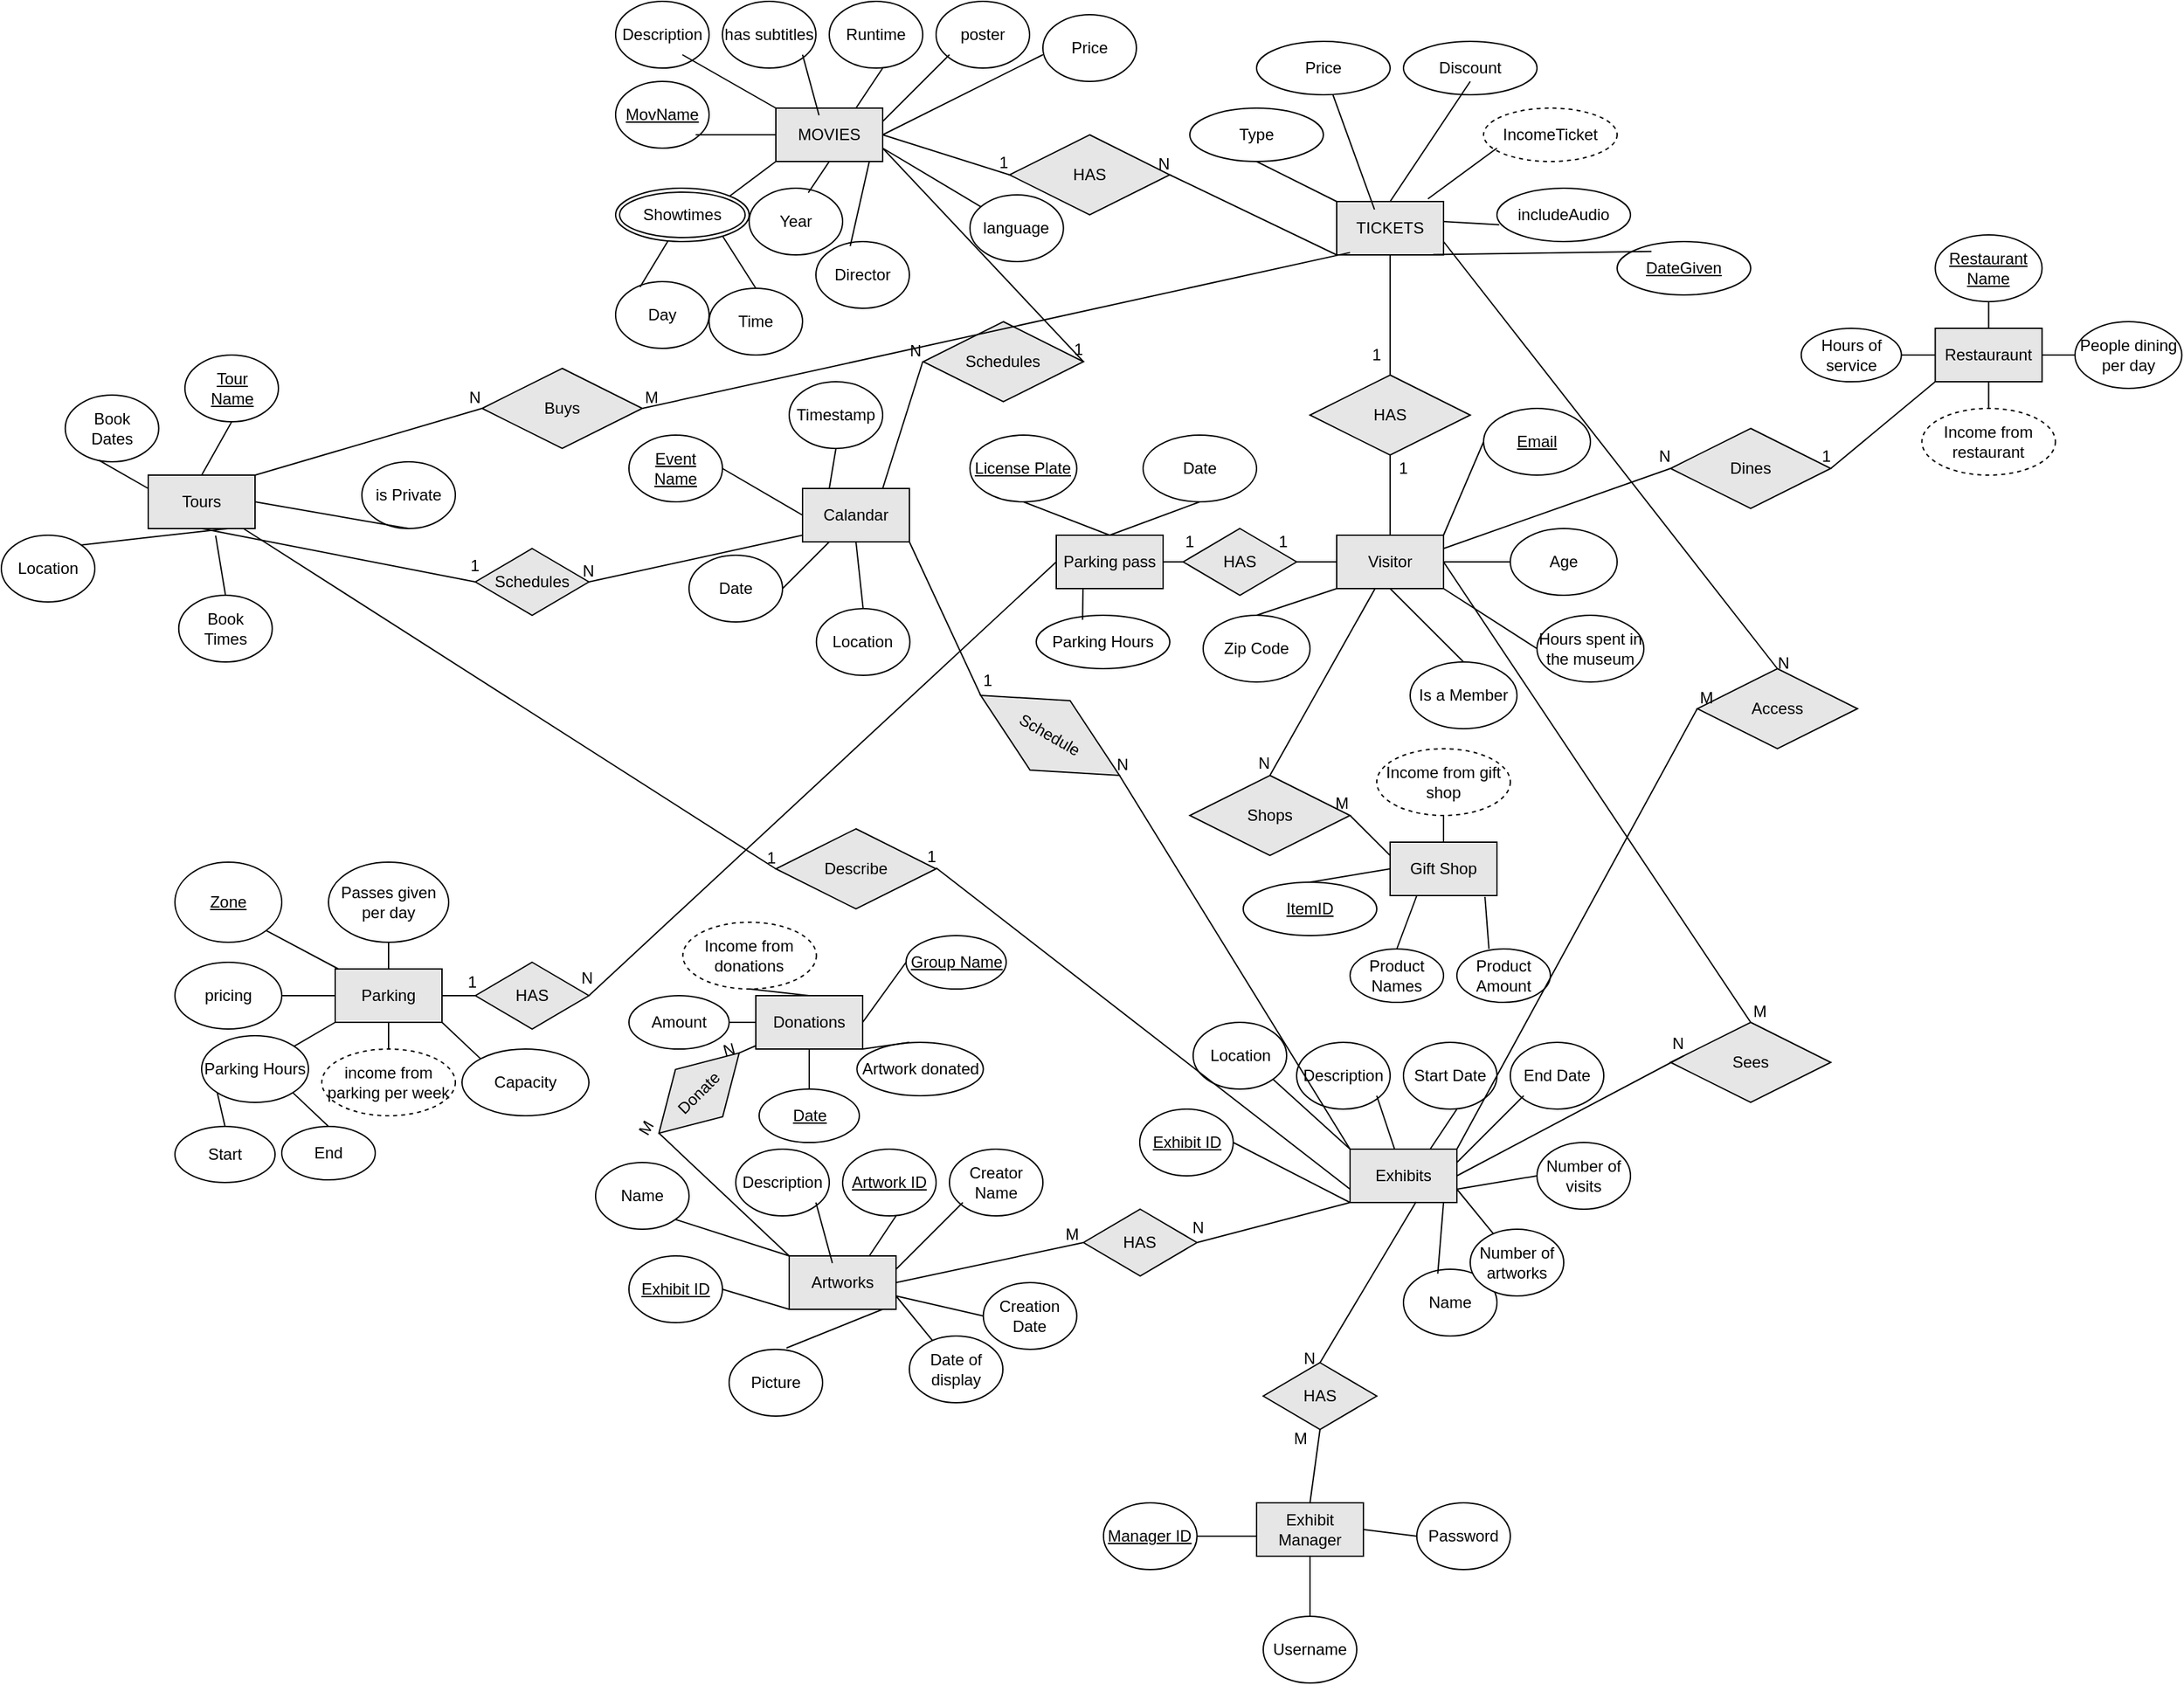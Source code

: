<mxfile version="20.8.20" type="github">
  <diagram id="hE65RoLKXRJ-H_FZ36-S" name="Page-1">
    <mxGraphModel dx="1561" dy="448" grid="1" gridSize="10" guides="1" tooltips="1" connect="1" arrows="0" fold="1" page="1" pageScale="1" pageWidth="850" pageHeight="1100" math="0" shadow="0">
      <root>
        <mxCell id="0" />
        <mxCell id="1" parent="0" />
        <mxCell id="snFYg91EjPXi_6oUZBa3-1" value="&lt;span style=&quot;&quot;&gt;MOVIES&lt;/span&gt;" style="rounded=0;whiteSpace=wrap;html=1;labelBackgroundColor=none;fillColor=#E6E6E6;strokeColor=default;align=center;fontColor=default;" parent="1" vertex="1">
          <mxGeometry x="120" y="80" width="80" height="40" as="geometry" />
        </mxCell>
        <mxCell id="B4HkfwiJIqSksFedpEig-2" value="Price" style="ellipse;whiteSpace=wrap;html=1;labelBackgroundColor=none;strokeColor=default;fontColor=default;fillColor=#FFFFFF;" parent="1" vertex="1">
          <mxGeometry x="320" y="10" width="70" height="50" as="geometry" />
        </mxCell>
        <mxCell id="B4HkfwiJIqSksFedpEig-3" value="&lt;u&gt;MovName&lt;/u&gt;" style="ellipse;whiteSpace=wrap;html=1;labelBackgroundColor=none;strokeColor=default;fontColor=default;fillColor=#FFFFFF;" parent="1" vertex="1">
          <mxGeometry y="60" width="70" height="50" as="geometry" />
        </mxCell>
        <mxCell id="B4HkfwiJIqSksFedpEig-4" value="Director" style="ellipse;whiteSpace=wrap;html=1;labelBackgroundColor=none;strokeColor=default;fontColor=default;fillColor=#FFFFFF;" parent="1" vertex="1">
          <mxGeometry x="150" y="180" width="70" height="50" as="geometry" />
        </mxCell>
        <mxCell id="B4HkfwiJIqSksFedpEig-5" value="Description" style="ellipse;whiteSpace=wrap;html=1;labelBackgroundColor=none;strokeColor=default;fontColor=default;fillColor=#FFFFFF;" parent="1" vertex="1">
          <mxGeometry width="70" height="50" as="geometry" />
        </mxCell>
        <mxCell id="B4HkfwiJIqSksFedpEig-6" value="Runtime" style="ellipse;whiteSpace=wrap;html=1;labelBackgroundColor=none;strokeColor=default;fontColor=default;fillColor=#FFFFFF;" parent="1" vertex="1">
          <mxGeometry x="160" width="70" height="50" as="geometry" />
        </mxCell>
        <mxCell id="B4HkfwiJIqSksFedpEig-7" value="Year" style="ellipse;whiteSpace=wrap;html=1;labelBackgroundColor=none;strokeColor=default;fontColor=default;fillColor=#FFFFFF;" parent="1" vertex="1">
          <mxGeometry x="100" y="140" width="70" height="50" as="geometry" />
        </mxCell>
        <mxCell id="B4HkfwiJIqSksFedpEig-8" value="language" style="ellipse;whiteSpace=wrap;html=1;labelBackgroundColor=none;strokeColor=default;fontColor=default;fillColor=#FFFFFF;" parent="1" vertex="1">
          <mxGeometry x="265.36" y="145" width="70" height="50" as="geometry" />
        </mxCell>
        <mxCell id="B4HkfwiJIqSksFedpEig-9" value="has subtitles" style="ellipse;whiteSpace=wrap;html=1;labelBackgroundColor=none;strokeColor=default;fontColor=default;fillColor=#FFFFFF;" parent="1" vertex="1">
          <mxGeometry x="80" width="70" height="50" as="geometry" />
        </mxCell>
        <mxCell id="B4HkfwiJIqSksFedpEig-10" value="poster" style="ellipse;whiteSpace=wrap;html=1;labelBackgroundColor=none;strokeColor=default;fontColor=default;fillColor=#FFFFFF;" parent="1" vertex="1">
          <mxGeometry x="240" width="70" height="50" as="geometry" />
        </mxCell>
        <mxCell id="B4HkfwiJIqSksFedpEig-11" value="Day" style="ellipse;whiteSpace=wrap;html=1;labelBackgroundColor=none;strokeColor=default;fontColor=default;fillColor=#FFFFFF;" parent="1" vertex="1">
          <mxGeometry y="210" width="70" height="50" as="geometry" />
        </mxCell>
        <mxCell id="B4HkfwiJIqSksFedpEig-12" value="Time" style="ellipse;whiteSpace=wrap;html=1;labelBackgroundColor=none;strokeColor=default;fontColor=default;fillColor=#FFFFFF;" parent="1" vertex="1">
          <mxGeometry x="70" y="215" width="70" height="50" as="geometry" />
        </mxCell>
        <mxCell id="B4HkfwiJIqSksFedpEig-14" value="" style="endArrow=none;html=1;rounded=0;fontColor=default;exitX=0;exitY=0;exitDx=0;exitDy=0;" parent="1" source="snFYg91EjPXi_6oUZBa3-1" edge="1">
          <mxGeometry width="50" height="50" relative="1" as="geometry">
            <mxPoint y="90" as="sourcePoint" />
            <mxPoint x="50" y="40" as="targetPoint" />
          </mxGeometry>
        </mxCell>
        <mxCell id="B4HkfwiJIqSksFedpEig-16" value="" style="endArrow=none;html=1;rounded=0;fontColor=default;exitX=0.404;exitY=0.133;exitDx=0;exitDy=0;exitPerimeter=0;" parent="1" source="snFYg91EjPXi_6oUZBa3-1" edge="1">
          <mxGeometry width="50" height="50" relative="1" as="geometry">
            <mxPoint x="90" y="80" as="sourcePoint" />
            <mxPoint x="140" y="40" as="targetPoint" />
          </mxGeometry>
        </mxCell>
        <mxCell id="B4HkfwiJIqSksFedpEig-17" value="" style="endArrow=none;html=1;rounded=0;fontColor=default;exitX=0.75;exitY=0;exitDx=0;exitDy=0;" parent="1" source="snFYg91EjPXi_6oUZBa3-1" edge="1">
          <mxGeometry width="50" height="50" relative="1" as="geometry">
            <mxPoint x="150" y="90" as="sourcePoint" />
            <mxPoint x="200" y="50" as="targetPoint" />
          </mxGeometry>
        </mxCell>
        <mxCell id="B4HkfwiJIqSksFedpEig-18" value="" style="endArrow=none;html=1;rounded=0;fontColor=default;" parent="1" edge="1">
          <mxGeometry width="50" height="50" relative="1" as="geometry">
            <mxPoint x="200" y="90" as="sourcePoint" />
            <mxPoint x="250" y="40" as="targetPoint" />
          </mxGeometry>
        </mxCell>
        <mxCell id="B4HkfwiJIqSksFedpEig-19" value="" style="endArrow=none;html=1;rounded=0;fontColor=default;exitX=1;exitY=0.5;exitDx=0;exitDy=0;" parent="1" source="snFYg91EjPXi_6oUZBa3-1" edge="1">
          <mxGeometry width="50" height="50" relative="1" as="geometry">
            <mxPoint x="270" y="90" as="sourcePoint" />
            <mxPoint x="320" y="40" as="targetPoint" />
          </mxGeometry>
        </mxCell>
        <mxCell id="B4HkfwiJIqSksFedpEig-20" value="" style="endArrow=none;html=1;rounded=0;fontColor=default;entryX=0;entryY=0.5;entryDx=0;entryDy=0;" parent="1" target="snFYg91EjPXi_6oUZBa3-1" edge="1">
          <mxGeometry width="50" height="50" relative="1" as="geometry">
            <mxPoint x="60" y="100" as="sourcePoint" />
            <mxPoint x="100" y="40" as="targetPoint" />
          </mxGeometry>
        </mxCell>
        <mxCell id="B4HkfwiJIqSksFedpEig-21" value="" style="endArrow=none;html=1;rounded=0;fontColor=default;entryX=0;entryY=1;entryDx=0;entryDy=0;" parent="1" target="snFYg91EjPXi_6oUZBa3-1" edge="1">
          <mxGeometry width="50" height="50" relative="1" as="geometry">
            <mxPoint x="80" y="150" as="sourcePoint" />
            <mxPoint x="130" y="100" as="targetPoint" />
          </mxGeometry>
        </mxCell>
        <mxCell id="B4HkfwiJIqSksFedpEig-23" value="" style="endArrow=none;html=1;rounded=0;fontColor=default;exitX=0.262;exitY=0.08;exitDx=0;exitDy=0;exitPerimeter=0;" parent="1" source="B4HkfwiJIqSksFedpEig-11" edge="1">
          <mxGeometry width="50" height="50" relative="1" as="geometry">
            <mxPoint x="30" y="220" as="sourcePoint" />
            <mxPoint x="45" y="170" as="targetPoint" />
          </mxGeometry>
        </mxCell>
        <mxCell id="B4HkfwiJIqSksFedpEig-24" value="" style="endArrow=none;html=1;rounded=0;fontColor=default;exitX=0.5;exitY=0;exitDx=0;exitDy=0;" parent="1" source="B4HkfwiJIqSksFedpEig-12" edge="1">
          <mxGeometry width="50" height="50" relative="1" as="geometry">
            <mxPoint x="20" y="210" as="sourcePoint" />
            <mxPoint x="70" y="160" as="targetPoint" />
          </mxGeometry>
        </mxCell>
        <mxCell id="B4HkfwiJIqSksFedpEig-25" value="" style="endArrow=none;html=1;rounded=0;fontColor=default;exitX=0.633;exitY=0.067;exitDx=0;exitDy=0;exitPerimeter=0;entryX=0.5;entryY=1;entryDx=0;entryDy=0;" parent="1" source="B4HkfwiJIqSksFedpEig-7" target="snFYg91EjPXi_6oUZBa3-1" edge="1">
          <mxGeometry width="50" height="50" relative="1" as="geometry">
            <mxPoint x="120" y="160" as="sourcePoint" />
            <mxPoint x="160" y="130" as="targetPoint" />
          </mxGeometry>
        </mxCell>
        <mxCell id="B4HkfwiJIqSksFedpEig-26" value="" style="endArrow=none;html=1;rounded=0;fontColor=default;exitX=0.367;exitY=0.067;exitDx=0;exitDy=0;exitPerimeter=0;" parent="1" source="B4HkfwiJIqSksFedpEig-4" edge="1">
          <mxGeometry width="50" height="50" relative="1" as="geometry">
            <mxPoint x="140" y="170" as="sourcePoint" />
            <mxPoint x="190" y="120" as="targetPoint" />
          </mxGeometry>
        </mxCell>
        <mxCell id="B4HkfwiJIqSksFedpEig-27" value="" style="endArrow=none;html=1;rounded=0;fontColor=default;" parent="1" source="B4HkfwiJIqSksFedpEig-8" edge="1">
          <mxGeometry width="50" height="50" relative="1" as="geometry">
            <mxPoint x="150" y="160" as="sourcePoint" />
            <mxPoint x="200" y="110" as="targetPoint" />
          </mxGeometry>
        </mxCell>
        <mxCell id="B4HkfwiJIqSksFedpEig-28" value="&lt;div&gt;TICKETS&lt;/div&gt;" style="rounded=0;whiteSpace=wrap;html=1;labelBackgroundColor=none;fillColor=#E6E6E6;strokeColor=default;align=center;fontColor=default;" parent="1" vertex="1">
          <mxGeometry x="540" y="150" width="80" height="40" as="geometry" />
        </mxCell>
        <mxCell id="B4HkfwiJIqSksFedpEig-41" value="includeAudio" style="ellipse;whiteSpace=wrap;html=1;align=center;labelBackgroundColor=none;strokeColor=default;fontColor=default;fillColor=#FFFFFF;" parent="1" vertex="1">
          <mxGeometry x="660" y="140" width="100" height="40" as="geometry" />
        </mxCell>
        <mxCell id="B4HkfwiJIqSksFedpEig-43" value="Discount" style="ellipse;whiteSpace=wrap;html=1;align=center;labelBackgroundColor=none;strokeColor=default;fontColor=default;fillColor=#FFFFFF;" parent="1" vertex="1">
          <mxGeometry x="590" y="30" width="100" height="40" as="geometry" />
        </mxCell>
        <mxCell id="B4HkfwiJIqSksFedpEig-44" value="Price" style="ellipse;whiteSpace=wrap;html=1;align=center;labelBackgroundColor=none;strokeColor=default;fontColor=default;fillColor=#FFFFFF;" parent="1" vertex="1">
          <mxGeometry x="480" y="30" width="100" height="40" as="geometry" />
        </mxCell>
        <mxCell id="B4HkfwiJIqSksFedpEig-45" value="Type" style="ellipse;whiteSpace=wrap;html=1;align=center;labelBackgroundColor=none;strokeColor=default;fontColor=default;fillColor=#FFFFFF;" parent="1" vertex="1">
          <mxGeometry x="430" y="80" width="100" height="40" as="geometry" />
        </mxCell>
        <mxCell id="B4HkfwiJIqSksFedpEig-46" value="DateGiven" style="ellipse;whiteSpace=wrap;html=1;align=center;fontStyle=4;labelBackgroundColor=none;strokeColor=default;fontColor=default;fillColor=#FFFFFF;" parent="1" vertex="1">
          <mxGeometry x="750" y="180" width="100" height="40" as="geometry" />
        </mxCell>
        <mxCell id="B4HkfwiJIqSksFedpEig-47" value="IncomeTicket" style="ellipse;whiteSpace=wrap;html=1;align=center;dashed=1;labelBackgroundColor=none;strokeColor=default;fontColor=default;fillColor=#FFFFFF;" parent="1" vertex="1">
          <mxGeometry x="650" y="80" width="100" height="40" as="geometry" />
        </mxCell>
        <mxCell id="B4HkfwiJIqSksFedpEig-48" value="" style="endArrow=none;html=1;rounded=0;fontColor=default;entryX=0;entryY=0;entryDx=0;entryDy=0;" parent="1" target="B4HkfwiJIqSksFedpEig-28" edge="1">
          <mxGeometry relative="1" as="geometry">
            <mxPoint x="480" y="120" as="sourcePoint" />
            <mxPoint x="620" y="110" as="targetPoint" />
          </mxGeometry>
        </mxCell>
        <mxCell id="B4HkfwiJIqSksFedpEig-49" value="" style="endArrow=none;html=1;rounded=0;fontColor=default;entryX=0.354;entryY=0.15;entryDx=0;entryDy=0;entryPerimeter=0;" parent="1" source="B4HkfwiJIqSksFedpEig-44" target="B4HkfwiJIqSksFedpEig-28" edge="1">
          <mxGeometry relative="1" as="geometry">
            <mxPoint x="500" y="79" as="sourcePoint" />
            <mxPoint x="660" y="79" as="targetPoint" />
          </mxGeometry>
        </mxCell>
        <mxCell id="B4HkfwiJIqSksFedpEig-50" value="" style="endArrow=none;html=1;rounded=0;fontColor=default;exitX=0.5;exitY=0;exitDx=0;exitDy=0;" parent="1" source="B4HkfwiJIqSksFedpEig-28" edge="1">
          <mxGeometry relative="1" as="geometry">
            <mxPoint x="520" y="110" as="sourcePoint" />
            <mxPoint x="640" y="60" as="targetPoint" />
          </mxGeometry>
        </mxCell>
        <mxCell id="B4HkfwiJIqSksFedpEig-51" value="" style="endArrow=none;html=1;rounded=0;fontColor=default;exitX=0.854;exitY=-0.05;exitDx=0;exitDy=0;exitPerimeter=0;" parent="1" source="B4HkfwiJIqSksFedpEig-28" edge="1">
          <mxGeometry relative="1" as="geometry">
            <mxPoint x="520" y="110" as="sourcePoint" />
            <mxPoint x="660" y="110" as="targetPoint" />
          </mxGeometry>
        </mxCell>
        <mxCell id="B4HkfwiJIqSksFedpEig-52" value="" style="endArrow=none;html=1;rounded=0;fontColor=default;entryX=0.017;entryY=0.683;entryDx=0;entryDy=0;entryPerimeter=0;" parent="1" target="B4HkfwiJIqSksFedpEig-41" edge="1">
          <mxGeometry relative="1" as="geometry">
            <mxPoint x="620" y="165" as="sourcePoint" />
            <mxPoint x="680" y="164.5" as="targetPoint" />
          </mxGeometry>
        </mxCell>
        <mxCell id="B4HkfwiJIqSksFedpEig-53" value="" style="endArrow=none;html=1;rounded=0;fontColor=default;entryX=0.257;entryY=0.183;entryDx=0;entryDy=0;entryPerimeter=0;exitX=0.903;exitY=0.994;exitDx=0;exitDy=0;exitPerimeter=0;" parent="1" source="B4HkfwiJIqSksFedpEig-28" target="B4HkfwiJIqSksFedpEig-46" edge="1">
          <mxGeometry relative="1" as="geometry">
            <mxPoint x="560" y="190" as="sourcePoint" />
            <mxPoint x="720" y="189" as="targetPoint" />
            <Array as="points" />
          </mxGeometry>
        </mxCell>
        <mxCell id="B4HkfwiJIqSksFedpEig-54" value="HAS" style="shape=rhombus;perimeter=rhombusPerimeter;whiteSpace=wrap;html=1;align=center;labelBackgroundColor=none;strokeColor=default;fontColor=default;fillColor=#E6E6E6;" parent="1" vertex="1">
          <mxGeometry x="295" y="100" width="120" height="60" as="geometry" />
        </mxCell>
        <mxCell id="B4HkfwiJIqSksFedpEig-55" value="" style="endArrow=none;html=1;rounded=0;fontColor=default;entryX=0;entryY=0.5;entryDx=0;entryDy=0;" parent="1" target="B4HkfwiJIqSksFedpEig-54" edge="1">
          <mxGeometry relative="1" as="geometry">
            <mxPoint x="200" y="100" as="sourcePoint" />
            <mxPoint x="360" y="100" as="targetPoint" />
          </mxGeometry>
        </mxCell>
        <mxCell id="B4HkfwiJIqSksFedpEig-56" value="1" style="resizable=0;html=1;align=right;verticalAlign=bottom;labelBackgroundColor=none;strokeColor=default;fontColor=default;fillColor=#E6E6E6;" parent="B4HkfwiJIqSksFedpEig-55" connectable="0" vertex="1">
          <mxGeometry x="1" relative="1" as="geometry" />
        </mxCell>
        <mxCell id="B4HkfwiJIqSksFedpEig-57" value="" style="endArrow=none;html=1;rounded=0;fontColor=default;exitX=0;exitY=1;exitDx=0;exitDy=0;" parent="1" source="B4HkfwiJIqSksFedpEig-28" edge="1">
          <mxGeometry relative="1" as="geometry">
            <mxPoint x="495" y="140" as="sourcePoint" />
            <mxPoint x="415" y="130" as="targetPoint" />
          </mxGeometry>
        </mxCell>
        <mxCell id="B4HkfwiJIqSksFedpEig-58" value="N" style="resizable=0;html=1;align=right;verticalAlign=bottom;labelBackgroundColor=none;strokeColor=default;fontColor=default;fillColor=#E6E6E6;" parent="B4HkfwiJIqSksFedpEig-57" connectable="0" vertex="1">
          <mxGeometry x="1" relative="1" as="geometry" />
        </mxCell>
        <mxCell id="ZLmWBADTlYXgiT_7GT_r-1" value="Parking" style="rounded=0;whiteSpace=wrap;html=1;labelBackgroundColor=none;fillColor=#E6E6E6;strokeColor=default;align=center;fontColor=default;" parent="1" vertex="1">
          <mxGeometry x="-210" y="725" width="80" height="40" as="geometry" />
        </mxCell>
        <mxCell id="ZLmWBADTlYXgiT_7GT_r-2" value="Zone" style="ellipse;whiteSpace=wrap;html=1;fontStyle=4" parent="1" vertex="1">
          <mxGeometry x="-330" y="645" width="80" height="60" as="geometry" />
        </mxCell>
        <mxCell id="ZLmWBADTlYXgiT_7GT_r-3" value="pricing" style="ellipse;whiteSpace=wrap;html=1;" parent="1" vertex="1">
          <mxGeometry x="-330" y="720" width="80" height="50" as="geometry" />
        </mxCell>
        <mxCell id="ZLmWBADTlYXgiT_7GT_r-4" value="Parking Hours" style="ellipse;whiteSpace=wrap;html=1;" parent="1" vertex="1">
          <mxGeometry x="-310" y="775" width="80" height="50" as="geometry" />
        </mxCell>
        <mxCell id="ZLmWBADTlYXgiT_7GT_r-5" value="Passes given per day" style="ellipse;whiteSpace=wrap;html=1;" parent="1" vertex="1">
          <mxGeometry x="-215" y="645" width="90" height="60" as="geometry" />
        </mxCell>
        <mxCell id="ZLmWBADTlYXgiT_7GT_r-6" value="income from parking per week" style="ellipse;whiteSpace=wrap;html=1;dashed=1;" parent="1" vertex="1">
          <mxGeometry x="-220" y="785" width="100" height="50" as="geometry" />
        </mxCell>
        <mxCell id="ZLmWBADTlYXgiT_7GT_r-7" value="" style="endArrow=none;html=1;rounded=0;exitX=1;exitY=1;exitDx=0;exitDy=0;" parent="1" source="ZLmWBADTlYXgiT_7GT_r-2" target="ZLmWBADTlYXgiT_7GT_r-1" edge="1">
          <mxGeometry width="50" height="50" relative="1" as="geometry">
            <mxPoint x="-180" y="715" as="sourcePoint" />
            <mxPoint x="-130" y="665" as="targetPoint" />
          </mxGeometry>
        </mxCell>
        <mxCell id="ZLmWBADTlYXgiT_7GT_r-8" value="" style="endArrow=none;html=1;rounded=0;exitX=0.5;exitY=0;exitDx=0;exitDy=0;entryX=0.5;entryY=1;entryDx=0;entryDy=0;" parent="1" source="ZLmWBADTlYXgiT_7GT_r-1" target="ZLmWBADTlYXgiT_7GT_r-5" edge="1">
          <mxGeometry width="50" height="50" relative="1" as="geometry">
            <mxPoint x="-180" y="715" as="sourcePoint" />
            <mxPoint x="-130" y="665" as="targetPoint" />
          </mxGeometry>
        </mxCell>
        <mxCell id="ZLmWBADTlYXgiT_7GT_r-9" value="" style="endArrow=none;html=1;rounded=0;exitX=1;exitY=0.5;exitDx=0;exitDy=0;entryX=0;entryY=0.5;entryDx=0;entryDy=0;" parent="1" source="ZLmWBADTlYXgiT_7GT_r-3" target="ZLmWBADTlYXgiT_7GT_r-1" edge="1">
          <mxGeometry width="50" height="50" relative="1" as="geometry">
            <mxPoint x="-250" y="775" as="sourcePoint" />
            <mxPoint x="-200" y="725" as="targetPoint" />
          </mxGeometry>
        </mxCell>
        <mxCell id="ZLmWBADTlYXgiT_7GT_r-11" value="" style="endArrow=none;html=1;curved=1;entryX=0;entryY=1;entryDx=0;entryDy=0;" parent="1" source="ZLmWBADTlYXgiT_7GT_r-4" target="ZLmWBADTlYXgiT_7GT_r-1" edge="1">
          <mxGeometry width="50" height="50" relative="1" as="geometry">
            <mxPoint x="-180" y="715" as="sourcePoint" />
            <mxPoint x="-130" y="665" as="targetPoint" />
          </mxGeometry>
        </mxCell>
        <mxCell id="ZLmWBADTlYXgiT_7GT_r-12" value="" style="endArrow=none;html=1;curved=1;exitX=0.5;exitY=0;exitDx=0;exitDy=0;entryX=0.5;entryY=1;entryDx=0;entryDy=0;" parent="1" source="ZLmWBADTlYXgiT_7GT_r-6" target="ZLmWBADTlYXgiT_7GT_r-1" edge="1">
          <mxGeometry width="50" height="50" relative="1" as="geometry">
            <mxPoint x="-180" y="715" as="sourcePoint" />
            <mxPoint x="-130" y="665" as="targetPoint" />
          </mxGeometry>
        </mxCell>
        <mxCell id="ZLmWBADTlYXgiT_7GT_r-13" value="Visitor" style="rounded=0;whiteSpace=wrap;html=1;labelBackgroundColor=none;fillColor=#E6E6E6;strokeColor=default;align=center;fontColor=default;" parent="1" vertex="1">
          <mxGeometry x="540" y="400" width="80" height="40" as="geometry" />
        </mxCell>
        <mxCell id="ZLmWBADTlYXgiT_7GT_r-14" value="Email" style="ellipse;whiteSpace=wrap;html=1;fontStyle=4" parent="1" vertex="1">
          <mxGeometry x="650" y="305" width="80" height="50" as="geometry" />
        </mxCell>
        <mxCell id="ZLmWBADTlYXgiT_7GT_r-15" value="Age" style="ellipse;whiteSpace=wrap;html=1;" parent="1" vertex="1">
          <mxGeometry x="670" y="395" width="80" height="50" as="geometry" />
        </mxCell>
        <mxCell id="ZLmWBADTlYXgiT_7GT_r-16" value="" style="endArrow=none;html=1;curved=1;exitX=1;exitY=0;exitDx=0;exitDy=0;entryX=0;entryY=0.5;entryDx=0;entryDy=0;" parent="1" source="ZLmWBADTlYXgiT_7GT_r-13" target="ZLmWBADTlYXgiT_7GT_r-14" edge="1">
          <mxGeometry width="50" height="50" relative="1" as="geometry">
            <mxPoint x="600" y="400" as="sourcePoint" />
            <mxPoint x="650" y="350" as="targetPoint" />
          </mxGeometry>
        </mxCell>
        <mxCell id="ZLmWBADTlYXgiT_7GT_r-17" value="" style="endArrow=none;html=1;curved=1;exitX=1;exitY=0.5;exitDx=0;exitDy=0;entryX=0;entryY=0.5;entryDx=0;entryDy=0;" parent="1" source="ZLmWBADTlYXgiT_7GT_r-13" target="ZLmWBADTlYXgiT_7GT_r-15" edge="1">
          <mxGeometry width="50" height="50" relative="1" as="geometry">
            <mxPoint x="600" y="400" as="sourcePoint" />
            <mxPoint x="650" y="350" as="targetPoint" />
          </mxGeometry>
        </mxCell>
        <mxCell id="ZLmWBADTlYXgiT_7GT_r-18" value="Hours spent in the museum" style="ellipse;whiteSpace=wrap;html=1;" parent="1" vertex="1">
          <mxGeometry x="690" y="460" width="80" height="50" as="geometry" />
        </mxCell>
        <mxCell id="ZLmWBADTlYXgiT_7GT_r-19" value="" style="endArrow=none;html=1;curved=1;exitX=1;exitY=1;exitDx=0;exitDy=0;entryX=0;entryY=0.5;entryDx=0;entryDy=0;rounded=0;" parent="1" source="ZLmWBADTlYXgiT_7GT_r-13" target="ZLmWBADTlYXgiT_7GT_r-18" edge="1">
          <mxGeometry width="50" height="50" relative="1" as="geometry">
            <mxPoint x="600" y="400" as="sourcePoint" />
            <mxPoint x="650" y="350" as="targetPoint" />
          </mxGeometry>
        </mxCell>
        <mxCell id="ZLmWBADTlYXgiT_7GT_r-21" value="HAS" style="shape=rhombus;perimeter=rhombusPerimeter;whiteSpace=wrap;html=1;align=center;labelBackgroundColor=none;strokeColor=default;fontColor=default;fillColor=#E6E6E6;" parent="1" vertex="1">
          <mxGeometry x="520" y="280" width="120" height="60" as="geometry" />
        </mxCell>
        <mxCell id="ZLmWBADTlYXgiT_7GT_r-23" value="" style="endArrow=none;html=1;curved=1;exitX=0.5;exitY=0;exitDx=0;exitDy=0;entryX=0.5;entryY=1;entryDx=0;entryDy=0;" parent="1" source="ZLmWBADTlYXgiT_7GT_r-21" target="B4HkfwiJIqSksFedpEig-28" edge="1">
          <mxGeometry width="50" height="50" relative="1" as="geometry">
            <mxPoint x="590" y="430" as="sourcePoint" />
            <mxPoint x="530" y="220" as="targetPoint" />
          </mxGeometry>
        </mxCell>
        <mxCell id="ZLmWBADTlYXgiT_7GT_r-24" value="" style="endArrow=none;html=1;curved=1;entryX=0.5;entryY=1;entryDx=0;entryDy=0;exitX=0.5;exitY=0;exitDx=0;exitDy=0;" parent="1" source="ZLmWBADTlYXgiT_7GT_r-13" target="ZLmWBADTlYXgiT_7GT_r-21" edge="1">
          <mxGeometry width="50" height="50" relative="1" as="geometry">
            <mxPoint x="580" y="390" as="sourcePoint" />
            <mxPoint x="650" y="350" as="targetPoint" />
          </mxGeometry>
        </mxCell>
        <mxCell id="ZLmWBADTlYXgiT_7GT_r-25" value="1" style="text;html=1;strokeColor=none;fillColor=none;align=center;verticalAlign=middle;whiteSpace=wrap;rounded=0;" parent="1" vertex="1">
          <mxGeometry x="560" y="335" width="60" height="30" as="geometry" />
        </mxCell>
        <mxCell id="ZLmWBADTlYXgiT_7GT_r-26" value="1" style="text;html=1;strokeColor=none;fillColor=none;align=center;verticalAlign=middle;whiteSpace=wrap;rounded=0;" parent="1" vertex="1">
          <mxGeometry x="540" y="250" width="60" height="30" as="geometry" />
        </mxCell>
        <mxCell id="ZLmWBADTlYXgiT_7GT_r-27" value="&lt;div&gt;Is a Member&lt;/div&gt;" style="ellipse;whiteSpace=wrap;html=1;" parent="1" vertex="1">
          <mxGeometry x="595" y="495" width="80" height="50" as="geometry" />
        </mxCell>
        <mxCell id="ZLmWBADTlYXgiT_7GT_r-28" value="" style="endArrow=none;html=1;curved=1;exitX=0.5;exitY=0;exitDx=0;exitDy=0;entryX=0.5;entryY=1;entryDx=0;entryDy=0;" parent="1" source="ZLmWBADTlYXgiT_7GT_r-27" target="ZLmWBADTlYXgiT_7GT_r-13" edge="1">
          <mxGeometry width="50" height="50" relative="1" as="geometry">
            <mxPoint x="400" y="400" as="sourcePoint" />
            <mxPoint x="450" y="350" as="targetPoint" />
          </mxGeometry>
        </mxCell>
        <mxCell id="ZLmWBADTlYXgiT_7GT_r-29" value="&lt;div&gt;Zip Code&lt;/div&gt;" style="ellipse;whiteSpace=wrap;html=1;" parent="1" vertex="1">
          <mxGeometry x="440" y="460" width="80" height="50" as="geometry" />
        </mxCell>
        <mxCell id="ZLmWBADTlYXgiT_7GT_r-30" value="" style="endArrow=none;html=1;curved=1;exitX=0.5;exitY=0;exitDx=0;exitDy=0;entryX=0;entryY=1;entryDx=0;entryDy=0;" parent="1" source="ZLmWBADTlYXgiT_7GT_r-29" target="ZLmWBADTlYXgiT_7GT_r-13" edge="1">
          <mxGeometry width="50" height="50" relative="1" as="geometry">
            <mxPoint x="380" y="400" as="sourcePoint" />
            <mxPoint x="430" y="350" as="targetPoint" />
          </mxGeometry>
        </mxCell>
        <mxCell id="DcB4AucVIIoKUe7GozCo-1" value="Showtimes" style="ellipse;shape=doubleEllipse;margin=3;whiteSpace=wrap;html=1;align=center;" parent="1" vertex="1">
          <mxGeometry y="140" width="100" height="40" as="geometry" />
        </mxCell>
        <mxCell id="3wOYteCgXOwk_A6TP4Yo-1" value="Capacity" style="ellipse;whiteSpace=wrap;html=1;" parent="1" vertex="1">
          <mxGeometry x="-115" y="785" width="95" height="50" as="geometry" />
        </mxCell>
        <mxCell id="3wOYteCgXOwk_A6TP4Yo-2" value="&lt;div&gt;Parking pass&lt;/div&gt;" style="rounded=0;whiteSpace=wrap;html=1;labelBackgroundColor=none;fillColor=#E6E6E6;strokeColor=default;align=center;fontColor=default;" parent="1" vertex="1">
          <mxGeometry x="330" y="400" width="80" height="40" as="geometry" />
        </mxCell>
        <mxCell id="3wOYteCgXOwk_A6TP4Yo-3" value="" style="endArrow=none;html=1;rounded=0;exitX=1;exitY=0.5;exitDx=0;exitDy=0;" parent="1" source="ZLmWBADTlYXgiT_7GT_r-1" edge="1">
          <mxGeometry width="50" height="50" relative="1" as="geometry">
            <mxPoint x="130" y="755" as="sourcePoint" />
            <mxPoint x="-90" y="745" as="targetPoint" />
          </mxGeometry>
        </mxCell>
        <mxCell id="3wOYteCgXOwk_A6TP4Yo-4" value="HAS" style="shape=rhombus;perimeter=rhombusPerimeter;whiteSpace=wrap;html=1;align=center;labelBackgroundColor=none;strokeColor=default;fontColor=default;fillColor=#E6E6E6;" parent="1" vertex="1">
          <mxGeometry x="-105" y="720" width="85" height="50" as="geometry" />
        </mxCell>
        <mxCell id="3wOYteCgXOwk_A6TP4Yo-5" value="" style="endArrow=none;html=1;rounded=0;exitX=1;exitY=0.5;exitDx=0;exitDy=0;entryX=0;entryY=0.5;entryDx=0;entryDy=0;" parent="1" source="3wOYteCgXOwk_A6TP4Yo-4" target="3wOYteCgXOwk_A6TP4Yo-2" edge="1">
          <mxGeometry width="50" height="50" relative="1" as="geometry">
            <mxPoint x="460" y="430" as="sourcePoint" />
            <mxPoint x="510" y="380" as="targetPoint" />
          </mxGeometry>
        </mxCell>
        <mxCell id="3wOYteCgXOwk_A6TP4Yo-6" value="N" style="resizable=0;html=1;align=right;verticalAlign=bottom;labelBackgroundColor=none;strokeColor=default;fontColor=default;fillColor=#E6E6E6;" parent="1" connectable="0" vertex="1">
          <mxGeometry x="94.998" y="465.0" as="geometry">
            <mxPoint x="-111" y="275" as="offset" />
          </mxGeometry>
        </mxCell>
        <mxCell id="3wOYteCgXOwk_A6TP4Yo-7" value="1" style="resizable=0;html=1;align=right;verticalAlign=bottom;labelBackgroundColor=none;strokeColor=default;fontColor=default;fillColor=#E6E6E6;" parent="1" connectable="0" vertex="1">
          <mxGeometry x="79.998" y="355.003" as="geometry">
            <mxPoint x="-181" y="76" as="offset" />
          </mxGeometry>
        </mxCell>
        <mxCell id="3wOYteCgXOwk_A6TP4Yo-8" value="HAS" style="shape=rhombus;perimeter=rhombusPerimeter;whiteSpace=wrap;html=1;align=center;labelBackgroundColor=none;strokeColor=default;fontColor=default;fillColor=#E6E6E6;" parent="1" vertex="1">
          <mxGeometry x="425" y="395" width="85" height="50" as="geometry" />
        </mxCell>
        <mxCell id="3wOYteCgXOwk_A6TP4Yo-9" value="" style="endArrow=none;html=1;rounded=0;exitX=1;exitY=0.5;exitDx=0;exitDy=0;entryX=0;entryY=0.5;entryDx=0;entryDy=0;" parent="1" source="3wOYteCgXOwk_A6TP4Yo-2" target="3wOYteCgXOwk_A6TP4Yo-8" edge="1">
          <mxGeometry width="50" height="50" relative="1" as="geometry">
            <mxPoint x="460" y="430" as="sourcePoint" />
            <mxPoint x="510" y="380" as="targetPoint" />
          </mxGeometry>
        </mxCell>
        <mxCell id="3wOYteCgXOwk_A6TP4Yo-10" value="" style="endArrow=none;html=1;rounded=0;exitX=1;exitY=0.5;exitDx=0;exitDy=0;entryX=0;entryY=0.5;entryDx=0;entryDy=0;" parent="1" source="3wOYteCgXOwk_A6TP4Yo-8" target="ZLmWBADTlYXgiT_7GT_r-13" edge="1">
          <mxGeometry width="50" height="50" relative="1" as="geometry">
            <mxPoint x="460" y="430" as="sourcePoint" />
            <mxPoint x="510" y="380" as="targetPoint" />
          </mxGeometry>
        </mxCell>
        <mxCell id="3wOYteCgXOwk_A6TP4Yo-11" value="" style="endArrow=none;html=1;rounded=0;exitX=1;exitY=1;exitDx=0;exitDy=0;entryX=0;entryY=0;entryDx=0;entryDy=0;" parent="1" source="ZLmWBADTlYXgiT_7GT_r-1" target="3wOYteCgXOwk_A6TP4Yo-1" edge="1">
          <mxGeometry width="50" height="50" relative="1" as="geometry">
            <mxPoint x="130" y="755" as="sourcePoint" />
            <mxPoint x="180" y="705" as="targetPoint" />
          </mxGeometry>
        </mxCell>
        <mxCell id="3wOYteCgXOwk_A6TP4Yo-13" value="1" style="text;html=1;strokeColor=none;fillColor=none;align=center;verticalAlign=middle;whiteSpace=wrap;rounded=0;" parent="1" vertex="1">
          <mxGeometry x="470" y="390" width="60" height="30" as="geometry" />
        </mxCell>
        <mxCell id="3wOYteCgXOwk_A6TP4Yo-14" value="1" style="text;html=1;strokeColor=none;fillColor=none;align=center;verticalAlign=middle;whiteSpace=wrap;rounded=0;" parent="1" vertex="1">
          <mxGeometry x="400" y="390" width="60" height="30" as="geometry" />
        </mxCell>
        <mxCell id="3wOYteCgXOwk_A6TP4Yo-15" value="License Plate" style="ellipse;whiteSpace=wrap;html=1;fontStyle=4" parent="1" vertex="1">
          <mxGeometry x="265.36" y="325" width="80" height="50" as="geometry" />
        </mxCell>
        <mxCell id="3wOYteCgXOwk_A6TP4Yo-16" value="" style="endArrow=none;html=1;rounded=0;exitX=0.5;exitY=1;exitDx=0;exitDy=0;entryX=0.5;entryY=0;entryDx=0;entryDy=0;" parent="1" source="3wOYteCgXOwk_A6TP4Yo-15" target="3wOYteCgXOwk_A6TP4Yo-2" edge="1">
          <mxGeometry width="50" height="50" relative="1" as="geometry">
            <mxPoint x="460" y="430" as="sourcePoint" />
            <mxPoint x="510" y="380" as="targetPoint" />
          </mxGeometry>
        </mxCell>
        <mxCell id="3wOYteCgXOwk_A6TP4Yo-19" value="Date" style="ellipse;whiteSpace=wrap;html=1;" parent="1" vertex="1">
          <mxGeometry x="395" y="325" width="85" height="50" as="geometry" />
        </mxCell>
        <mxCell id="3wOYteCgXOwk_A6TP4Yo-20" value="" style="endArrow=none;html=1;rounded=0;exitX=0.5;exitY=0;exitDx=0;exitDy=0;entryX=0.5;entryY=1;entryDx=0;entryDy=0;" parent="1" source="3wOYteCgXOwk_A6TP4Yo-2" target="3wOYteCgXOwk_A6TP4Yo-19" edge="1">
          <mxGeometry width="50" height="50" relative="1" as="geometry">
            <mxPoint x="460" y="430" as="sourcePoint" />
            <mxPoint x="510" y="380" as="targetPoint" />
          </mxGeometry>
        </mxCell>
        <mxCell id="3wOYteCgXOwk_A6TP4Yo-22" value="Start" style="ellipse;whiteSpace=wrap;html=1;shadow=0;" parent="1" vertex="1">
          <mxGeometry x="-330" y="843" width="75" height="42" as="geometry" />
        </mxCell>
        <mxCell id="3wOYteCgXOwk_A6TP4Yo-23" value="End" style="ellipse;whiteSpace=wrap;html=1;shadow=0;" parent="1" vertex="1">
          <mxGeometry x="-250" y="843" width="70" height="40" as="geometry" />
        </mxCell>
        <mxCell id="3wOYteCgXOwk_A6TP4Yo-24" value="" style="endArrow=none;html=1;rounded=0;exitX=0.5;exitY=0;exitDx=0;exitDy=0;entryX=0;entryY=1;entryDx=0;entryDy=0;" parent="1" source="3wOYteCgXOwk_A6TP4Yo-22" target="ZLmWBADTlYXgiT_7GT_r-4" edge="1">
          <mxGeometry width="50" height="50" relative="1" as="geometry">
            <mxPoint x="320" y="695" as="sourcePoint" />
            <mxPoint x="370" y="645" as="targetPoint" />
          </mxGeometry>
        </mxCell>
        <mxCell id="3wOYteCgXOwk_A6TP4Yo-25" value="" style="endArrow=none;html=1;rounded=0;exitX=0.5;exitY=0;exitDx=0;exitDy=0;entryX=1;entryY=1;entryDx=0;entryDy=0;" parent="1" source="3wOYteCgXOwk_A6TP4Yo-23" target="ZLmWBADTlYXgiT_7GT_r-4" edge="1">
          <mxGeometry width="50" height="50" relative="1" as="geometry">
            <mxPoint x="320" y="695" as="sourcePoint" />
            <mxPoint x="370" y="645" as="targetPoint" />
          </mxGeometry>
        </mxCell>
        <mxCell id="f5n-ao7AEc2aRGX0BkiF-2" value="Gift Shop" style="rounded=0;whiteSpace=wrap;html=1;labelBackgroundColor=none;fillColor=#E6E6E6;strokeColor=default;align=center;fontColor=default;" parent="1" vertex="1">
          <mxGeometry x="580" y="630" width="80" height="40" as="geometry" />
        </mxCell>
        <mxCell id="f5n-ao7AEc2aRGX0BkiF-3" value="Restauraunt" style="rounded=0;whiteSpace=wrap;html=1;labelBackgroundColor=none;fillColor=#E6E6E6;strokeColor=default;align=center;fontColor=default;" parent="1" vertex="1">
          <mxGeometry x="988.22" y="245" width="80" height="40" as="geometry" />
        </mxCell>
        <mxCell id="f5n-ao7AEc2aRGX0BkiF-4" value="Income from restaurant" style="ellipse;whiteSpace=wrap;html=1;dashed=1;" parent="1" vertex="1">
          <mxGeometry x="978.22" y="305" width="100" height="50" as="geometry" />
        </mxCell>
        <mxCell id="f5n-ao7AEc2aRGX0BkiF-5" value="" style="endArrow=none;html=1;rounded=0;entryX=0.5;entryY=1;entryDx=0;entryDy=0;" parent="1" source="f5n-ao7AEc2aRGX0BkiF-4" target="f5n-ao7AEc2aRGX0BkiF-3" edge="1">
          <mxGeometry width="50" height="50" relative="1" as="geometry">
            <mxPoint x="692.86" y="265" as="sourcePoint" />
            <mxPoint x="742.86" y="215" as="targetPoint" />
            <Array as="points" />
          </mxGeometry>
        </mxCell>
        <mxCell id="f5n-ao7AEc2aRGX0BkiF-6" value="Donations" style="rounded=0;whiteSpace=wrap;html=1;labelBackgroundColor=none;fillColor=#E6E6E6;strokeColor=default;align=center;fontColor=default;" parent="1" vertex="1">
          <mxGeometry x="105" y="745" width="80" height="40" as="geometry" />
        </mxCell>
        <mxCell id="f5n-ao7AEc2aRGX0BkiF-7" value="People dining per day" style="ellipse;whiteSpace=wrap;html=1;" parent="1" vertex="1">
          <mxGeometry x="1092.86" y="240" width="80" height="50" as="geometry" />
        </mxCell>
        <mxCell id="f5n-ao7AEc2aRGX0BkiF-9" value="" style="endArrow=none;html=1;rounded=0;entryX=0;entryY=0.5;entryDx=0;entryDy=0;exitX=1;exitY=0.5;exitDx=0;exitDy=0;" parent="1" source="f5n-ao7AEc2aRGX0BkiF-3" target="f5n-ao7AEc2aRGX0BkiF-7" edge="1">
          <mxGeometry width="50" height="50" relative="1" as="geometry">
            <mxPoint x="1032.86" y="245" as="sourcePoint" />
            <mxPoint x="1082.86" y="195" as="targetPoint" />
          </mxGeometry>
        </mxCell>
        <mxCell id="f5n-ao7AEc2aRGX0BkiF-10" value="&lt;u&gt;Restaurant Name&lt;/u&gt;" style="ellipse;whiteSpace=wrap;html=1;" parent="1" vertex="1">
          <mxGeometry x="988.22" y="175" width="80" height="50" as="geometry" />
        </mxCell>
        <mxCell id="f5n-ao7AEc2aRGX0BkiF-11" value="" style="endArrow=none;html=1;rounded=0;entryX=0.5;entryY=1;entryDx=0;entryDy=0;exitX=0.5;exitY=0;exitDx=0;exitDy=0;" parent="1" source="f5n-ao7AEc2aRGX0BkiF-3" target="f5n-ao7AEc2aRGX0BkiF-10" edge="1">
          <mxGeometry width="50" height="50" relative="1" as="geometry">
            <mxPoint x="1002.86" y="65" as="sourcePoint" />
            <mxPoint x="1052.86" y="15" as="targetPoint" />
          </mxGeometry>
        </mxCell>
        <mxCell id="f5n-ao7AEc2aRGX0BkiF-12" value="Hours of service" style="ellipse;whiteSpace=wrap;html=1;" parent="1" vertex="1">
          <mxGeometry x="887.86" y="245" width="75" height="40" as="geometry" />
        </mxCell>
        <mxCell id="f5n-ao7AEc2aRGX0BkiF-13" value="" style="endArrow=none;html=1;rounded=0;entryX=0;entryY=0.5;entryDx=0;entryDy=0;" parent="1" source="f5n-ao7AEc2aRGX0BkiF-12" target="f5n-ao7AEc2aRGX0BkiF-3" edge="1">
          <mxGeometry width="50" height="50" relative="1" as="geometry">
            <mxPoint x="1002.86" y="55" as="sourcePoint" />
            <mxPoint x="1052.86" y="5" as="targetPoint" />
          </mxGeometry>
        </mxCell>
        <mxCell id="f5n-ao7AEc2aRGX0BkiF-14" value="Income from donations" style="ellipse;whiteSpace=wrap;html=1;dashed=1;" parent="1" vertex="1">
          <mxGeometry x="50.36" y="690" width="100" height="50" as="geometry" />
        </mxCell>
        <mxCell id="f5n-ao7AEc2aRGX0BkiF-15" value="Income from gift shop" style="ellipse;whiteSpace=wrap;html=1;dashed=1;" parent="1" vertex="1">
          <mxGeometry x="570" y="560" width="100" height="50" as="geometry" />
        </mxCell>
        <mxCell id="f5n-ao7AEc2aRGX0BkiF-16" value="" style="endArrow=none;html=1;rounded=0;exitX=0.5;exitY=1;exitDx=0;exitDy=0;entryX=0.5;entryY=0;entryDx=0;entryDy=0;" parent="1" source="f5n-ao7AEc2aRGX0BkiF-14" target="f5n-ao7AEc2aRGX0BkiF-6" edge="1">
          <mxGeometry width="50" height="50" relative="1" as="geometry">
            <mxPoint x="375" y="455" as="sourcePoint" />
            <mxPoint x="425" y="405" as="targetPoint" />
          </mxGeometry>
        </mxCell>
        <mxCell id="f5n-ao7AEc2aRGX0BkiF-17" value="" style="endArrow=none;html=1;rounded=0;entryX=0.5;entryY=1;entryDx=0;entryDy=0;exitX=0.5;exitY=0;exitDx=0;exitDy=0;" parent="1" source="f5n-ao7AEc2aRGX0BkiF-2" target="f5n-ao7AEc2aRGX0BkiF-15" edge="1">
          <mxGeometry width="50" height="50" relative="1" as="geometry">
            <mxPoint x="280" y="410" as="sourcePoint" />
            <mxPoint x="330" y="360" as="targetPoint" />
          </mxGeometry>
        </mxCell>
        <mxCell id="f5n-ao7AEc2aRGX0BkiF-18" value="Product Names" style="ellipse;whiteSpace=wrap;html=1;shadow=0;" parent="1" vertex="1">
          <mxGeometry x="550" y="710" width="70" height="40" as="geometry" />
        </mxCell>
        <mxCell id="f5n-ao7AEc2aRGX0BkiF-19" value="Product Amount" style="ellipse;whiteSpace=wrap;html=1;shadow=0;" parent="1" vertex="1">
          <mxGeometry x="630" y="710" width="70" height="40" as="geometry" />
        </mxCell>
        <mxCell id="f5n-ao7AEc2aRGX0BkiF-21" value="Group Name" style="ellipse;whiteSpace=wrap;html=1;fontStyle=4" parent="1" vertex="1">
          <mxGeometry x="217.5" y="700" width="75" height="40" as="geometry" />
        </mxCell>
        <mxCell id="f5n-ao7AEc2aRGX0BkiF-22" value="Date" style="ellipse;whiteSpace=wrap;html=1;fontStyle=4" parent="1" vertex="1">
          <mxGeometry x="107.5" y="815" width="75" height="40" as="geometry" />
        </mxCell>
        <mxCell id="f5n-ao7AEc2aRGX0BkiF-24" value="Amount" style="ellipse;whiteSpace=wrap;html=1;" parent="1" vertex="1">
          <mxGeometry x="10" y="745" width="75" height="40" as="geometry" />
        </mxCell>
        <mxCell id="f5n-ao7AEc2aRGX0BkiF-25" value="" style="endArrow=none;html=1;rounded=0;exitX=0;exitY=0.5;exitDx=0;exitDy=0;entryX=1;entryY=0.5;entryDx=0;entryDy=0;" parent="1" source="f5n-ao7AEc2aRGX0BkiF-21" target="f5n-ao7AEc2aRGX0BkiF-6" edge="1">
          <mxGeometry width="50" height="50" relative="1" as="geometry">
            <mxPoint x="155" y="730" as="sourcePoint" />
            <mxPoint x="155" y="755" as="targetPoint" />
          </mxGeometry>
        </mxCell>
        <mxCell id="f5n-ao7AEc2aRGX0BkiF-26" value="" style="endArrow=none;html=1;rounded=0;exitX=0.5;exitY=0;exitDx=0;exitDy=0;entryX=0.5;entryY=1;entryDx=0;entryDy=0;" parent="1" source="f5n-ao7AEc2aRGX0BkiF-22" target="f5n-ao7AEc2aRGX0BkiF-6" edge="1">
          <mxGeometry width="50" height="50" relative="1" as="geometry">
            <mxPoint x="165" y="740" as="sourcePoint" />
            <mxPoint x="165" y="765" as="targetPoint" />
          </mxGeometry>
        </mxCell>
        <mxCell id="f5n-ao7AEc2aRGX0BkiF-27" value="" style="endArrow=none;html=1;rounded=0;exitX=1;exitY=0.5;exitDx=0;exitDy=0;entryX=0;entryY=0.5;entryDx=0;entryDy=0;" parent="1" source="f5n-ao7AEc2aRGX0BkiF-24" target="f5n-ao7AEc2aRGX0BkiF-6" edge="1">
          <mxGeometry width="50" height="50" relative="1" as="geometry">
            <mxPoint x="175" y="750" as="sourcePoint" />
            <mxPoint x="175" y="775" as="targetPoint" />
          </mxGeometry>
        </mxCell>
        <mxCell id="f5n-ao7AEc2aRGX0BkiF-28" value="" style="endArrow=none;html=1;rounded=0;exitX=0.25;exitY=1;exitDx=0;exitDy=0;entryX=0.5;entryY=0;entryDx=0;entryDy=0;" parent="1" source="f5n-ao7AEc2aRGX0BkiF-2" target="f5n-ao7AEc2aRGX0BkiF-18" edge="1">
          <mxGeometry width="50" height="50" relative="1" as="geometry">
            <mxPoint x="90" y="715" as="sourcePoint" />
            <mxPoint x="90" y="740" as="targetPoint" />
          </mxGeometry>
        </mxCell>
        <mxCell id="f5n-ao7AEc2aRGX0BkiF-29" value="" style="endArrow=none;html=1;rounded=0;exitX=0.888;exitY=1.025;exitDx=0;exitDy=0;exitPerimeter=0;" parent="1" source="f5n-ao7AEc2aRGX0BkiF-2" edge="1">
          <mxGeometry width="50" height="50" relative="1" as="geometry">
            <mxPoint x="100" y="725" as="sourcePoint" />
            <mxPoint x="654" y="710" as="targetPoint" />
          </mxGeometry>
        </mxCell>
        <mxCell id="dO5ST35Wvfj0TFPCJU0D-32" value="&lt;div&gt;Exhibits&lt;/div&gt;" style="rounded=0;whiteSpace=wrap;html=1;labelBackgroundColor=none;fillColor=#E6E6E6;strokeColor=default;align=center;fontColor=default;" parent="1" vertex="1">
          <mxGeometry x="550" y="860" width="80" height="40" as="geometry" />
        </mxCell>
        <mxCell id="dO5ST35Wvfj0TFPCJU0D-34" value="Name" style="ellipse;whiteSpace=wrap;html=1;labelBackgroundColor=none;strokeColor=default;fontColor=default;fillColor=#FFFFFF;" parent="1" vertex="1">
          <mxGeometry x="590" y="950" width="70" height="50" as="geometry" />
        </mxCell>
        <mxCell id="dO5ST35Wvfj0TFPCJU0D-35" value="Location" style="ellipse;whiteSpace=wrap;html=1;labelBackgroundColor=none;strokeColor=default;fontColor=default;fillColor=#FFFFFF;" parent="1" vertex="1">
          <mxGeometry x="432.5" y="765" width="70" height="50" as="geometry" />
        </mxCell>
        <mxCell id="dO5ST35Wvfj0TFPCJU0D-36" value="Start Date" style="ellipse;whiteSpace=wrap;html=1;labelBackgroundColor=none;strokeColor=default;fontColor=default;fillColor=#FFFFFF;" parent="1" vertex="1">
          <mxGeometry x="590" y="780" width="70" height="50" as="geometry" />
        </mxCell>
        <mxCell id="dO5ST35Wvfj0TFPCJU0D-38" value="Number of artworks" style="ellipse;whiteSpace=wrap;html=1;labelBackgroundColor=none;strokeColor=default;fontColor=default;fillColor=#FFFFFF;" parent="1" vertex="1">
          <mxGeometry x="640" y="920" width="70" height="50" as="geometry" />
        </mxCell>
        <mxCell id="dO5ST35Wvfj0TFPCJU0D-39" value="&lt;div&gt;Description&lt;/div&gt;" style="ellipse;whiteSpace=wrap;html=1;labelBackgroundColor=none;strokeColor=default;fontColor=default;fillColor=#FFFFFF;" parent="1" vertex="1">
          <mxGeometry x="510" y="780" width="70" height="50" as="geometry" />
        </mxCell>
        <mxCell id="dO5ST35Wvfj0TFPCJU0D-40" value="&lt;div&gt;End Date&lt;/div&gt;" style="ellipse;whiteSpace=wrap;html=1;labelBackgroundColor=none;strokeColor=default;fontColor=default;fillColor=#FFFFFF;" parent="1" vertex="1">
          <mxGeometry x="670" y="780" width="70" height="50" as="geometry" />
        </mxCell>
        <mxCell id="dO5ST35Wvfj0TFPCJU0D-43" value="" style="endArrow=none;html=1;rounded=0;fontColor=default;exitX=0;exitY=0;exitDx=0;exitDy=0;entryX=1;entryY=1;entryDx=0;entryDy=0;" parent="1" source="dO5ST35Wvfj0TFPCJU0D-32" target="dO5ST35Wvfj0TFPCJU0D-35" edge="1">
          <mxGeometry width="50" height="50" relative="1" as="geometry">
            <mxPoint x="430" y="870" as="sourcePoint" />
            <mxPoint x="480" y="820" as="targetPoint" />
          </mxGeometry>
        </mxCell>
        <mxCell id="dO5ST35Wvfj0TFPCJU0D-44" value="" style="endArrow=none;html=1;rounded=0;fontColor=default;" parent="1" source="dO5ST35Wvfj0TFPCJU0D-32" edge="1">
          <mxGeometry width="50" height="50" relative="1" as="geometry">
            <mxPoint x="520" y="860" as="sourcePoint" />
            <mxPoint x="570" y="820" as="targetPoint" />
          </mxGeometry>
        </mxCell>
        <mxCell id="dO5ST35Wvfj0TFPCJU0D-45" value="" style="endArrow=none;html=1;rounded=0;fontColor=default;exitX=0.75;exitY=0;exitDx=0;exitDy=0;" parent="1" source="dO5ST35Wvfj0TFPCJU0D-32" edge="1">
          <mxGeometry width="50" height="50" relative="1" as="geometry">
            <mxPoint x="580" y="870" as="sourcePoint" />
            <mxPoint x="630" y="830" as="targetPoint" />
          </mxGeometry>
        </mxCell>
        <mxCell id="dO5ST35Wvfj0TFPCJU0D-46" value="" style="endArrow=none;html=1;rounded=0;fontColor=default;" parent="1" edge="1">
          <mxGeometry width="50" height="50" relative="1" as="geometry">
            <mxPoint x="630" y="870" as="sourcePoint" />
            <mxPoint x="680" y="820" as="targetPoint" />
          </mxGeometry>
        </mxCell>
        <mxCell id="dO5ST35Wvfj0TFPCJU0D-49" value="" style="endArrow=none;html=1;rounded=0;fontColor=default;entryX=0;entryY=1;entryDx=0;entryDy=0;exitX=1;exitY=0.5;exitDx=0;exitDy=0;" parent="1" source="dO5ST35Wvfj0TFPCJU0D-59" target="dO5ST35Wvfj0TFPCJU0D-32" edge="1">
          <mxGeometry width="50" height="50" relative="1" as="geometry">
            <mxPoint x="510" y="930" as="sourcePoint" />
            <mxPoint x="560" y="880" as="targetPoint" />
          </mxGeometry>
        </mxCell>
        <mxCell id="dO5ST35Wvfj0TFPCJU0D-53" value="" style="endArrow=none;html=1;rounded=0;fontColor=default;exitX=0.367;exitY=0.067;exitDx=0;exitDy=0;exitPerimeter=0;" parent="1" source="dO5ST35Wvfj0TFPCJU0D-34" edge="1">
          <mxGeometry width="50" height="50" relative="1" as="geometry">
            <mxPoint x="570" y="950" as="sourcePoint" />
            <mxPoint x="620" y="900" as="targetPoint" />
          </mxGeometry>
        </mxCell>
        <mxCell id="dO5ST35Wvfj0TFPCJU0D-54" value="" style="endArrow=none;html=1;rounded=0;fontColor=default;" parent="1" source="dO5ST35Wvfj0TFPCJU0D-38" edge="1">
          <mxGeometry width="50" height="50" relative="1" as="geometry">
            <mxPoint x="580" y="940" as="sourcePoint" />
            <mxPoint x="630" y="890" as="targetPoint" />
          </mxGeometry>
        </mxCell>
        <mxCell id="dO5ST35Wvfj0TFPCJU0D-58" value="M" style="resizable=0;html=1;align=right;verticalAlign=bottom;labelBackgroundColor=none;strokeColor=default;fontColor=default;fillColor=#E6E6E6;" parent="1" connectable="0" vertex="1">
          <mxGeometry x="594.998" y="810.003" as="geometry">
            <mxPoint x="-76" y="275" as="offset" />
          </mxGeometry>
        </mxCell>
        <mxCell id="dO5ST35Wvfj0TFPCJU0D-59" value="&lt;u&gt;Exhibit ID&lt;/u&gt;" style="ellipse;whiteSpace=wrap;html=1;labelBackgroundColor=none;strokeColor=default;fontColor=default;fillColor=#FFFFFF;" parent="1" vertex="1">
          <mxGeometry x="392.5" y="830" width="70" height="50" as="geometry" />
        </mxCell>
        <mxCell id="dO5ST35Wvfj0TFPCJU0D-60" value="&lt;div&gt;Number of visits&lt;/div&gt;" style="ellipse;whiteSpace=wrap;html=1;labelBackgroundColor=none;strokeColor=default;fontColor=default;fillColor=#FFFFFF;" parent="1" vertex="1">
          <mxGeometry x="690" y="855" width="70" height="50" as="geometry" />
        </mxCell>
        <mxCell id="dO5ST35Wvfj0TFPCJU0D-62" value="" style="endArrow=none;html=1;rounded=0;entryX=0;entryY=0.5;entryDx=0;entryDy=0;" parent="1" target="dO5ST35Wvfj0TFPCJU0D-60" edge="1">
          <mxGeometry width="50" height="50" relative="1" as="geometry">
            <mxPoint x="630" y="890" as="sourcePoint" />
            <mxPoint x="680" y="840" as="targetPoint" />
          </mxGeometry>
        </mxCell>
        <mxCell id="dO5ST35Wvfj0TFPCJU0D-63" value="Artworks" style="rounded=0;whiteSpace=wrap;html=1;labelBackgroundColor=none;fillColor=#E6E6E6;strokeColor=default;align=center;fontColor=default;" parent="1" vertex="1">
          <mxGeometry x="130" y="940" width="80" height="40" as="geometry" />
        </mxCell>
        <mxCell id="dO5ST35Wvfj0TFPCJU0D-64" value="Picture" style="ellipse;whiteSpace=wrap;html=1;labelBackgroundColor=none;strokeColor=default;fontColor=default;fillColor=#FFFFFF;" parent="1" vertex="1">
          <mxGeometry x="85" y="1010" width="70" height="50" as="geometry" />
        </mxCell>
        <mxCell id="dO5ST35Wvfj0TFPCJU0D-65" value="Name" style="ellipse;whiteSpace=wrap;html=1;labelBackgroundColor=none;strokeColor=default;fontColor=default;fillColor=#FFFFFF;" parent="1" vertex="1">
          <mxGeometry x="-15" y="870" width="70" height="50" as="geometry" />
        </mxCell>
        <mxCell id="dO5ST35Wvfj0TFPCJU0D-66" value="&lt;div&gt;&lt;u&gt;Artwork ID&lt;/u&gt;&lt;/div&gt;" style="ellipse;whiteSpace=wrap;html=1;labelBackgroundColor=none;strokeColor=default;fontColor=default;fillColor=#FFFFFF;" parent="1" vertex="1">
          <mxGeometry x="170" y="860" width="70" height="50" as="geometry" />
        </mxCell>
        <mxCell id="dO5ST35Wvfj0TFPCJU0D-67" value="Date of display" style="ellipse;whiteSpace=wrap;html=1;labelBackgroundColor=none;strokeColor=default;fontColor=default;fillColor=#FFFFFF;" parent="1" vertex="1">
          <mxGeometry x="220" y="1000" width="70" height="50" as="geometry" />
        </mxCell>
        <mxCell id="dO5ST35Wvfj0TFPCJU0D-68" value="&lt;div&gt;Description&lt;/div&gt;" style="ellipse;whiteSpace=wrap;html=1;labelBackgroundColor=none;strokeColor=default;fontColor=default;fillColor=#FFFFFF;" parent="1" vertex="1">
          <mxGeometry x="90" y="860" width="70" height="50" as="geometry" />
        </mxCell>
        <mxCell id="dO5ST35Wvfj0TFPCJU0D-69" value="&lt;div&gt;Creator Name&lt;/div&gt;" style="ellipse;whiteSpace=wrap;html=1;labelBackgroundColor=none;strokeColor=default;fontColor=default;fillColor=#FFFFFF;" parent="1" vertex="1">
          <mxGeometry x="250" y="860" width="70" height="50" as="geometry" />
        </mxCell>
        <mxCell id="dO5ST35Wvfj0TFPCJU0D-70" value="" style="endArrow=none;html=1;rounded=0;fontColor=default;exitX=0;exitY=0;exitDx=0;exitDy=0;entryX=1;entryY=1;entryDx=0;entryDy=0;" parent="1" source="dO5ST35Wvfj0TFPCJU0D-63" target="dO5ST35Wvfj0TFPCJU0D-65" edge="1">
          <mxGeometry width="50" height="50" relative="1" as="geometry">
            <mxPoint x="10" y="950" as="sourcePoint" />
            <mxPoint x="60" y="900" as="targetPoint" />
          </mxGeometry>
        </mxCell>
        <mxCell id="dO5ST35Wvfj0TFPCJU0D-71" value="" style="endArrow=none;html=1;rounded=0;fontColor=default;exitX=0.404;exitY=0.133;exitDx=0;exitDy=0;exitPerimeter=0;" parent="1" source="dO5ST35Wvfj0TFPCJU0D-63" edge="1">
          <mxGeometry width="50" height="50" relative="1" as="geometry">
            <mxPoint x="100" y="940" as="sourcePoint" />
            <mxPoint x="150" y="900" as="targetPoint" />
          </mxGeometry>
        </mxCell>
        <mxCell id="dO5ST35Wvfj0TFPCJU0D-72" value="" style="endArrow=none;html=1;rounded=0;fontColor=default;exitX=0.75;exitY=0;exitDx=0;exitDy=0;" parent="1" source="dO5ST35Wvfj0TFPCJU0D-63" edge="1">
          <mxGeometry width="50" height="50" relative="1" as="geometry">
            <mxPoint x="160" y="950" as="sourcePoint" />
            <mxPoint x="210" y="910" as="targetPoint" />
          </mxGeometry>
        </mxCell>
        <mxCell id="dO5ST35Wvfj0TFPCJU0D-73" value="" style="endArrow=none;html=1;rounded=0;fontColor=default;" parent="1" edge="1">
          <mxGeometry width="50" height="50" relative="1" as="geometry">
            <mxPoint x="210" y="950" as="sourcePoint" />
            <mxPoint x="260" y="900" as="targetPoint" />
          </mxGeometry>
        </mxCell>
        <mxCell id="dO5ST35Wvfj0TFPCJU0D-74" value="" style="endArrow=none;html=1;rounded=0;fontColor=default;entryX=0;entryY=1;entryDx=0;entryDy=0;exitX=1;exitY=0.5;exitDx=0;exitDy=0;" parent="1" source="dO5ST35Wvfj0TFPCJU0D-78" target="dO5ST35Wvfj0TFPCJU0D-63" edge="1">
          <mxGeometry width="50" height="50" relative="1" as="geometry">
            <mxPoint x="90" y="1010" as="sourcePoint" />
            <mxPoint x="140" y="960" as="targetPoint" />
          </mxGeometry>
        </mxCell>
        <mxCell id="dO5ST35Wvfj0TFPCJU0D-75" value="" style="endArrow=none;html=1;rounded=0;fontColor=default;exitX=0.614;exitY=-0.02;exitDx=0;exitDy=0;exitPerimeter=0;" parent="1" source="dO5ST35Wvfj0TFPCJU0D-64" edge="1">
          <mxGeometry width="50" height="50" relative="1" as="geometry">
            <mxPoint x="150" y="1030" as="sourcePoint" />
            <mxPoint x="200" y="980" as="targetPoint" />
          </mxGeometry>
        </mxCell>
        <mxCell id="dO5ST35Wvfj0TFPCJU0D-76" value="" style="endArrow=none;html=1;rounded=0;fontColor=default;" parent="1" source="dO5ST35Wvfj0TFPCJU0D-67" edge="1">
          <mxGeometry width="50" height="50" relative="1" as="geometry">
            <mxPoint x="160" y="1020" as="sourcePoint" />
            <mxPoint x="210" y="970" as="targetPoint" />
          </mxGeometry>
        </mxCell>
        <mxCell id="dO5ST35Wvfj0TFPCJU0D-78" value="&lt;u&gt;Exhibit ID&lt;/u&gt;" style="ellipse;whiteSpace=wrap;html=1;labelBackgroundColor=none;strokeColor=default;fontColor=default;fillColor=#FFFFFF;" parent="1" vertex="1">
          <mxGeometry x="10" y="940" width="70" height="50" as="geometry" />
        </mxCell>
        <mxCell id="dO5ST35Wvfj0TFPCJU0D-79" value="Creation Date" style="ellipse;whiteSpace=wrap;html=1;labelBackgroundColor=none;strokeColor=default;fontColor=default;fillColor=#FFFFFF;" parent="1" vertex="1">
          <mxGeometry x="275.36" y="960" width="70" height="50" as="geometry" />
        </mxCell>
        <mxCell id="dO5ST35Wvfj0TFPCJU0D-80" value="" style="endArrow=none;html=1;rounded=0;entryX=0;entryY=0.5;entryDx=0;entryDy=0;" parent="1" target="dO5ST35Wvfj0TFPCJU0D-79" edge="1">
          <mxGeometry width="50" height="50" relative="1" as="geometry">
            <mxPoint x="210" y="970" as="sourcePoint" />
            <mxPoint x="260" y="920" as="targetPoint" />
          </mxGeometry>
        </mxCell>
        <mxCell id="dO5ST35Wvfj0TFPCJU0D-83" value="" style="endArrow=none;html=1;rounded=0;entryX=0;entryY=0.5;entryDx=0;entryDy=0;" parent="1" target="dO5ST35Wvfj0TFPCJU0D-82" edge="1">
          <mxGeometry width="50" height="50" relative="1" as="geometry">
            <mxPoint x="210" y="960" as="sourcePoint" />
            <mxPoint x="260" y="910" as="targetPoint" />
          </mxGeometry>
        </mxCell>
        <mxCell id="dO5ST35Wvfj0TFPCJU0D-82" value="HAS" style="shape=rhombus;perimeter=rhombusPerimeter;whiteSpace=wrap;html=1;align=center;labelBackgroundColor=none;strokeColor=default;fontColor=default;fillColor=#E6E6E6;" parent="1" vertex="1">
          <mxGeometry x="350.36" y="905" width="85" height="50" as="geometry" />
        </mxCell>
        <mxCell id="dO5ST35Wvfj0TFPCJU0D-85" value="" style="endArrow=none;html=1;rounded=0;entryX=0;entryY=1;entryDx=0;entryDy=0;" parent="1" target="dO5ST35Wvfj0TFPCJU0D-32" edge="1">
          <mxGeometry width="50" height="50" relative="1" as="geometry">
            <mxPoint x="435.36" y="930" as="sourcePoint" />
            <mxPoint x="485.36" y="880" as="targetPoint" />
          </mxGeometry>
        </mxCell>
        <mxCell id="dO5ST35Wvfj0TFPCJU0D-86" value="N" style="text;whiteSpace=wrap;html=1;" parent="1" vertex="1">
          <mxGeometry x="430" y="905" width="40" height="40" as="geometry" />
        </mxCell>
        <mxCell id="dO5ST35Wvfj0TFPCJU0D-87" value="M" style="text;whiteSpace=wrap;html=1;" parent="1" vertex="1">
          <mxGeometry x="335.36" y="910" width="40" height="40" as="geometry" />
        </mxCell>
        <mxCell id="Wg2S3mGAGuWW1C9NoaA6-2" value="Calandar" style="rounded=0;whiteSpace=wrap;html=1;labelBackgroundColor=none;fillColor=#E6E6E6;strokeColor=default;align=center;fontColor=default;" parent="1" vertex="1">
          <mxGeometry x="140" y="365" width="80" height="40" as="geometry" />
        </mxCell>
        <mxCell id="Wg2S3mGAGuWW1C9NoaA6-3" value="&lt;u&gt;Event&lt;br&gt;Name&lt;/u&gt;" style="ellipse;whiteSpace=wrap;html=1;labelBackgroundColor=none;strokeColor=default;fontColor=default;fillColor=#FFFFFF;" parent="1" vertex="1">
          <mxGeometry x="10" y="325" width="70" height="50" as="geometry" />
        </mxCell>
        <mxCell id="Wg2S3mGAGuWW1C9NoaA6-7" value="" style="endArrow=none;html=1;rounded=0;exitX=0;exitY=0.5;exitDx=0;exitDy=0;entryX=1;entryY=0.5;entryDx=0;entryDy=0;" parent="1" source="Wg2S3mGAGuWW1C9NoaA6-2" target="Wg2S3mGAGuWW1C9NoaA6-3" edge="1">
          <mxGeometry width="50" height="50" relative="1" as="geometry">
            <mxPoint x="215" y="305" as="sourcePoint" />
            <mxPoint x="265" y="255" as="targetPoint" />
          </mxGeometry>
        </mxCell>
        <mxCell id="Wg2S3mGAGuWW1C9NoaA6-8" value="Date" style="ellipse;whiteSpace=wrap;html=1;labelBackgroundColor=none;strokeColor=default;fontColor=default;fillColor=#FFFFFF;" parent="1" vertex="1">
          <mxGeometry x="55" y="415" width="70" height="50" as="geometry" />
        </mxCell>
        <mxCell id="Wg2S3mGAGuWW1C9NoaA6-9" value="Timestamp" style="ellipse;whiteSpace=wrap;html=1;labelBackgroundColor=none;strokeColor=default;fontColor=default;fillColor=#FFFFFF;" parent="1" vertex="1">
          <mxGeometry x="130" y="285" width="70" height="50" as="geometry" />
        </mxCell>
        <mxCell id="Wg2S3mGAGuWW1C9NoaA6-10" value="Location" style="ellipse;whiteSpace=wrap;html=1;labelBackgroundColor=none;strokeColor=default;fontColor=default;fillColor=#FFFFFF;" parent="1" vertex="1">
          <mxGeometry x="150.36" y="455" width="70" height="50" as="geometry" />
        </mxCell>
        <mxCell id="Wg2S3mGAGuWW1C9NoaA6-12" value="Tours" style="rounded=0;whiteSpace=wrap;html=1;labelBackgroundColor=none;fillColor=#E6E6E6;strokeColor=default;align=center;fontColor=default;" parent="1" vertex="1">
          <mxGeometry x="-350" y="355" width="80" height="40" as="geometry" />
        </mxCell>
        <mxCell id="Wg2S3mGAGuWW1C9NoaA6-13" value="" style="endArrow=none;html=1;rounded=0;exitX=1;exitY=0.5;exitDx=0;exitDy=0;entryX=0.25;entryY=1;entryDx=0;entryDy=0;" parent="1" source="Wg2S3mGAGuWW1C9NoaA6-8" target="Wg2S3mGAGuWW1C9NoaA6-2" edge="1">
          <mxGeometry width="50" height="50" relative="1" as="geometry">
            <mxPoint x="275" y="415" as="sourcePoint" />
            <mxPoint x="155" y="415" as="targetPoint" />
          </mxGeometry>
        </mxCell>
        <mxCell id="Wg2S3mGAGuWW1C9NoaA6-14" value="" style="endArrow=none;html=1;rounded=0;exitX=0.5;exitY=0;exitDx=0;exitDy=0;entryX=0.5;entryY=1;entryDx=0;entryDy=0;" parent="1" source="Wg2S3mGAGuWW1C9NoaA6-10" target="Wg2S3mGAGuWW1C9NoaA6-2" edge="1">
          <mxGeometry width="50" height="50" relative="1" as="geometry">
            <mxPoint x="275" y="415" as="sourcePoint" />
            <mxPoint x="325" y="365" as="targetPoint" />
          </mxGeometry>
        </mxCell>
        <mxCell id="Wg2S3mGAGuWW1C9NoaA6-15" value="" style="endArrow=none;html=1;rounded=0;exitX=0.25;exitY=0;exitDx=0;exitDy=0;entryX=0.5;entryY=1;entryDx=0;entryDy=0;" parent="1" source="Wg2S3mGAGuWW1C9NoaA6-2" target="Wg2S3mGAGuWW1C9NoaA6-9" edge="1">
          <mxGeometry width="50" height="50" relative="1" as="geometry">
            <mxPoint x="275" y="415" as="sourcePoint" />
            <mxPoint x="325" y="365" as="targetPoint" />
          </mxGeometry>
        </mxCell>
        <mxCell id="Wg2S3mGAGuWW1C9NoaA6-16" value="Schedules" style="shape=rhombus;perimeter=rhombusPerimeter;whiteSpace=wrap;html=1;align=center;labelBackgroundColor=none;strokeColor=default;fontColor=default;fillColor=#E6E6E6;" parent="1" vertex="1">
          <mxGeometry x="-105" y="410" width="85" height="50" as="geometry" />
        </mxCell>
        <mxCell id="Wg2S3mGAGuWW1C9NoaA6-17" value="" style="endArrow=none;html=1;rounded=0;entryX=1;entryY=0.5;entryDx=0;entryDy=0;" parent="1" target="Wg2S3mGAGuWW1C9NoaA6-16" edge="1">
          <mxGeometry width="50" height="50" relative="1" as="geometry">
            <mxPoint x="140" y="400" as="sourcePoint" />
            <mxPoint x="-285" y="535" as="targetPoint" />
          </mxGeometry>
        </mxCell>
        <mxCell id="Wg2S3mGAGuWW1C9NoaA6-18" value="" style="endArrow=none;html=1;rounded=0;entryX=0.5;entryY=1;entryDx=0;entryDy=0;exitX=0;exitY=0.5;exitDx=0;exitDy=0;" parent="1" source="Wg2S3mGAGuWW1C9NoaA6-16" target="Wg2S3mGAGuWW1C9NoaA6-12" edge="1">
          <mxGeometry width="50" height="50" relative="1" as="geometry">
            <mxPoint x="-460" y="475" as="sourcePoint" />
            <mxPoint x="-410" y="425" as="targetPoint" />
          </mxGeometry>
        </mxCell>
        <mxCell id="Wg2S3mGAGuWW1C9NoaA6-19" value="Book&lt;br&gt;Dates" style="ellipse;whiteSpace=wrap;html=1;labelBackgroundColor=none;strokeColor=default;fontColor=default;fillColor=#FFFFFF;" parent="1" vertex="1">
          <mxGeometry x="-412.14" y="295" width="70" height="50" as="geometry" />
        </mxCell>
        <mxCell id="Wg2S3mGAGuWW1C9NoaA6-20" value="&lt;u&gt;Tour&lt;br&gt;Name&lt;/u&gt;" style="ellipse;whiteSpace=wrap;html=1;labelBackgroundColor=none;strokeColor=default;fontColor=default;fillColor=#FFFFFF;" parent="1" vertex="1">
          <mxGeometry x="-322.5" y="265" width="70" height="50" as="geometry" />
        </mxCell>
        <mxCell id="Wg2S3mGAGuWW1C9NoaA6-21" value="is Private" style="ellipse;whiteSpace=wrap;html=1;labelBackgroundColor=none;strokeColor=default;fontColor=default;fillColor=#FFFFFF;" parent="1" vertex="1">
          <mxGeometry x="-190" y="345" width="70" height="50" as="geometry" />
        </mxCell>
        <mxCell id="Wg2S3mGAGuWW1C9NoaA6-22" value="Location" style="ellipse;whiteSpace=wrap;html=1;labelBackgroundColor=none;strokeColor=default;fontColor=default;fillColor=#FFFFFF;" parent="1" vertex="1">
          <mxGeometry x="-460" y="400" width="70" height="50" as="geometry" />
        </mxCell>
        <mxCell id="Wg2S3mGAGuWW1C9NoaA6-23" value="" style="endArrow=none;html=1;rounded=0;entryX=0.5;entryY=1;entryDx=0;entryDy=0;exitX=0.5;exitY=0;exitDx=0;exitDy=0;" parent="1" source="Wg2S3mGAGuWW1C9NoaA6-12" target="Wg2S3mGAGuWW1C9NoaA6-20" edge="1">
          <mxGeometry width="50" height="50" relative="1" as="geometry">
            <mxPoint x="-292.5" y="395" as="sourcePoint" />
            <mxPoint x="-242.5" y="345" as="targetPoint" />
          </mxGeometry>
        </mxCell>
        <mxCell id="Wg2S3mGAGuWW1C9NoaA6-24" value="" style="endArrow=none;html=1;rounded=0;entryX=0;entryY=0.25;entryDx=0;entryDy=0;exitX=0.359;exitY=0.976;exitDx=0;exitDy=0;exitPerimeter=0;" parent="1" source="Wg2S3mGAGuWW1C9NoaA6-19" target="Wg2S3mGAGuWW1C9NoaA6-12" edge="1">
          <mxGeometry width="50" height="50" relative="1" as="geometry">
            <mxPoint x="-402.5" y="405" as="sourcePoint" />
            <mxPoint x="-352.5" y="385" as="targetPoint" />
          </mxGeometry>
        </mxCell>
        <mxCell id="Wg2S3mGAGuWW1C9NoaA6-25" value="" style="endArrow=none;html=1;rounded=0;entryX=0.75;entryY=1;entryDx=0;entryDy=0;exitX=1;exitY=0;exitDx=0;exitDy=0;" parent="1" source="Wg2S3mGAGuWW1C9NoaA6-22" target="Wg2S3mGAGuWW1C9NoaA6-12" edge="1">
          <mxGeometry width="50" height="50" relative="1" as="geometry">
            <mxPoint x="-342.5" y="495" as="sourcePoint" />
            <mxPoint x="-292.5" y="445" as="targetPoint" />
          </mxGeometry>
        </mxCell>
        <mxCell id="Wg2S3mGAGuWW1C9NoaA6-26" value="" style="endArrow=none;html=1;rounded=0;exitX=1;exitY=0.5;exitDx=0;exitDy=0;entryX=0.5;entryY=1;entryDx=0;entryDy=0;" parent="1" source="Wg2S3mGAGuWW1C9NoaA6-12" target="Wg2S3mGAGuWW1C9NoaA6-21" edge="1">
          <mxGeometry width="50" height="50" relative="1" as="geometry">
            <mxPoint x="-252.5" y="405" as="sourcePoint" />
            <mxPoint x="-202.5" y="355" as="targetPoint" />
          </mxGeometry>
        </mxCell>
        <mxCell id="Wg2S3mGAGuWW1C9NoaA6-28" value="Book&lt;br&gt;Times" style="ellipse;whiteSpace=wrap;html=1;labelBackgroundColor=none;strokeColor=default;fontColor=default;fillColor=#FFFFFF;" parent="1" vertex="1">
          <mxGeometry x="-327.14" y="445" width="70" height="50" as="geometry" />
        </mxCell>
        <mxCell id="Wg2S3mGAGuWW1C9NoaA6-29" value="" style="endArrow=none;html=1;rounded=0;exitX=0.631;exitY=1.132;exitDx=0;exitDy=0;exitPerimeter=0;entryX=0.5;entryY=0;entryDx=0;entryDy=0;" parent="1" source="Wg2S3mGAGuWW1C9NoaA6-12" target="Wg2S3mGAGuWW1C9NoaA6-28" edge="1">
          <mxGeometry width="50" height="50" relative="1" as="geometry">
            <mxPoint x="-292.5" y="385" as="sourcePoint" />
            <mxPoint x="-242.5" y="335" as="targetPoint" />
          </mxGeometry>
        </mxCell>
        <mxCell id="Wg2S3mGAGuWW1C9NoaA6-30" value="HAS" style="shape=rhombus;perimeter=rhombusPerimeter;whiteSpace=wrap;html=1;align=center;labelBackgroundColor=none;strokeColor=default;fontColor=default;fillColor=#E6E6E6;" parent="1" vertex="1">
          <mxGeometry x="485" y="1020" width="85" height="50" as="geometry" />
        </mxCell>
        <mxCell id="Wg2S3mGAGuWW1C9NoaA6-32" value="" style="endArrow=none;html=1;rounded=0;entryX=0.618;entryY=0.988;entryDx=0;entryDy=0;entryPerimeter=0;exitX=0.5;exitY=0;exitDx=0;exitDy=0;" parent="1" source="Wg2S3mGAGuWW1C9NoaA6-30" target="dO5ST35Wvfj0TFPCJU0D-32" edge="1">
          <mxGeometry width="50" height="50" relative="1" as="geometry">
            <mxPoint x="460" y="1010" as="sourcePoint" />
            <mxPoint x="510" y="960" as="targetPoint" />
          </mxGeometry>
        </mxCell>
        <mxCell id="Wg2S3mGAGuWW1C9NoaA6-33" value="Exhibit Manager" style="rounded=0;whiteSpace=wrap;html=1;labelBackgroundColor=none;fillColor=#E6E6E6;strokeColor=default;align=center;fontColor=default;" parent="1" vertex="1">
          <mxGeometry x="480" y="1125" width="80" height="40" as="geometry" />
        </mxCell>
        <mxCell id="Wg2S3mGAGuWW1C9NoaA6-35" value="&lt;u&gt;Manager ID&lt;/u&gt;" style="ellipse;whiteSpace=wrap;html=1;labelBackgroundColor=none;strokeColor=default;fontColor=default;fillColor=#FFFFFF;" parent="1" vertex="1">
          <mxGeometry x="365.36" y="1125" width="70" height="50" as="geometry" />
        </mxCell>
        <mxCell id="Wg2S3mGAGuWW1C9NoaA6-36" value="Username" style="ellipse;whiteSpace=wrap;html=1;labelBackgroundColor=none;strokeColor=default;fontColor=default;fillColor=#FFFFFF;" parent="1" vertex="1">
          <mxGeometry x="485" y="1210" width="70" height="50" as="geometry" />
        </mxCell>
        <mxCell id="Wg2S3mGAGuWW1C9NoaA6-37" value="Password" style="ellipse;whiteSpace=wrap;html=1;labelBackgroundColor=none;strokeColor=default;fontColor=default;fillColor=#FFFFFF;" parent="1" vertex="1">
          <mxGeometry x="600" y="1125" width="70" height="50" as="geometry" />
        </mxCell>
        <mxCell id="Wg2S3mGAGuWW1C9NoaA6-40" value="" style="endArrow=none;html=1;rounded=0;entryX=0.5;entryY=1;entryDx=0;entryDy=0;exitX=0.5;exitY=0;exitDx=0;exitDy=0;" parent="1" source="Wg2S3mGAGuWW1C9NoaA6-33" target="Wg2S3mGAGuWW1C9NoaA6-30" edge="1">
          <mxGeometry width="50" height="50" relative="1" as="geometry">
            <mxPoint x="390" y="1100" as="sourcePoint" />
            <mxPoint x="510" y="1090" as="targetPoint" />
          </mxGeometry>
        </mxCell>
        <mxCell id="Wg2S3mGAGuWW1C9NoaA6-41" value="" style="endArrow=none;html=1;rounded=0;exitX=1;exitY=0.5;exitDx=0;exitDy=0;" parent="1" source="Wg2S3mGAGuWW1C9NoaA6-35" edge="1">
          <mxGeometry width="50" height="50" relative="1" as="geometry">
            <mxPoint x="460" y="1140" as="sourcePoint" />
            <mxPoint x="480" y="1150" as="targetPoint" />
          </mxGeometry>
        </mxCell>
        <mxCell id="Wg2S3mGAGuWW1C9NoaA6-42" value="" style="endArrow=none;html=1;rounded=0;entryX=0.5;entryY=1;entryDx=0;entryDy=0;exitX=0.5;exitY=0;exitDx=0;exitDy=0;" parent="1" source="Wg2S3mGAGuWW1C9NoaA6-36" target="Wg2S3mGAGuWW1C9NoaA6-33" edge="1">
          <mxGeometry width="50" height="50" relative="1" as="geometry">
            <mxPoint x="460" y="1140" as="sourcePoint" />
            <mxPoint x="510" y="1090" as="targetPoint" />
          </mxGeometry>
        </mxCell>
        <mxCell id="Wg2S3mGAGuWW1C9NoaA6-43" value="" style="endArrow=none;html=1;rounded=0;entryX=1;entryY=0.5;entryDx=0;entryDy=0;exitX=0;exitY=0.5;exitDx=0;exitDy=0;" parent="1" source="Wg2S3mGAGuWW1C9NoaA6-37" target="Wg2S3mGAGuWW1C9NoaA6-33" edge="1">
          <mxGeometry width="50" height="50" relative="1" as="geometry">
            <mxPoint x="460" y="1140" as="sourcePoint" />
            <mxPoint x="510" y="1090" as="targetPoint" />
          </mxGeometry>
        </mxCell>
        <mxCell id="Wg2S3mGAGuWW1C9NoaA6-44" value="1" style="resizable=0;html=1;align=right;verticalAlign=bottom;labelBackgroundColor=none;strokeColor=default;fontColor=default;fillColor=#E6E6E6;" parent="1" connectable="0" vertex="1">
          <mxGeometry x="20" y="520" as="geometry">
            <mxPoint x="-124" y="223" as="offset" />
          </mxGeometry>
        </mxCell>
        <mxCell id="Wg2S3mGAGuWW1C9NoaA6-45" value="N" style="resizable=0;html=1;align=right;verticalAlign=bottom;labelBackgroundColor=none;strokeColor=default;fontColor=default;fillColor=#E6E6E6;" parent="1" connectable="0" vertex="1">
          <mxGeometry x="60" y="160" as="geometry">
            <mxPoint x="-76" y="275" as="offset" />
          </mxGeometry>
        </mxCell>
        <mxCell id="Wg2S3mGAGuWW1C9NoaA6-46" value="N" style="resizable=0;html=1;align=right;verticalAlign=bottom;labelBackgroundColor=none;strokeColor=default;fontColor=default;fillColor=#E6E6E6;" parent="1" connectable="0" vertex="1">
          <mxGeometry x="600" y="750" as="geometry">
            <mxPoint x="-76" y="275" as="offset" />
          </mxGeometry>
        </mxCell>
        <mxCell id="2I-HqW73W6uTd6-RUNxx-2" value="Schedules" style="shape=rhombus;perimeter=rhombusPerimeter;whiteSpace=wrap;html=1;align=center;fillColor=#E6E6E6;" vertex="1" parent="1">
          <mxGeometry x="230.36" y="240" width="120" height="60" as="geometry" />
        </mxCell>
        <mxCell id="2I-HqW73W6uTd6-RUNxx-7" value="" style="endArrow=none;html=1;rounded=0;entryX=1;entryY=0.5;entryDx=0;entryDy=0;" edge="1" parent="1" target="2I-HqW73W6uTd6-RUNxx-2">
          <mxGeometry relative="1" as="geometry">
            <mxPoint x="200" y="110" as="sourcePoint" />
            <mxPoint x="365" y="120" as="targetPoint" />
          </mxGeometry>
        </mxCell>
        <mxCell id="2I-HqW73W6uTd6-RUNxx-8" value="1" style="resizable=0;html=1;align=right;verticalAlign=bottom;fillColor=#E6E6E6;" connectable="0" vertex="1" parent="2I-HqW73W6uTd6-RUNxx-7">
          <mxGeometry x="1" relative="1" as="geometry" />
        </mxCell>
        <mxCell id="2I-HqW73W6uTd6-RUNxx-9" value="" style="endArrow=none;html=1;rounded=0;exitX=0.75;exitY=0;exitDx=0;exitDy=0;" edge="1" parent="1" source="Wg2S3mGAGuWW1C9NoaA6-2">
          <mxGeometry relative="1" as="geometry">
            <mxPoint x="70" y="270" as="sourcePoint" />
            <mxPoint x="230" y="270" as="targetPoint" />
          </mxGeometry>
        </mxCell>
        <mxCell id="2I-HqW73W6uTd6-RUNxx-10" value="N" style="resizable=0;html=1;align=right;verticalAlign=bottom;fillColor=#E6E6E6;" connectable="0" vertex="1" parent="2I-HqW73W6uTd6-RUNxx-9">
          <mxGeometry x="1" relative="1" as="geometry" />
        </mxCell>
        <mxCell id="2I-HqW73W6uTd6-RUNxx-11" value="Buys" style="shape=rhombus;perimeter=rhombusPerimeter;whiteSpace=wrap;html=1;align=center;fillColor=#E6E6E6;" vertex="1" parent="1">
          <mxGeometry x="-100" y="275" width="120" height="60" as="geometry" />
        </mxCell>
        <mxCell id="2I-HqW73W6uTd6-RUNxx-12" value="" style="endArrow=none;html=1;rounded=0;exitX=1;exitY=0.5;exitDx=0;exitDy=0;" edge="1" parent="1" source="2I-HqW73W6uTd6-RUNxx-11">
          <mxGeometry relative="1" as="geometry">
            <mxPoint x="20" y="300" as="sourcePoint" />
            <mxPoint x="550" y="188.18" as="targetPoint" />
          </mxGeometry>
        </mxCell>
        <mxCell id="2I-HqW73W6uTd6-RUNxx-13" value="M" style="resizable=0;html=1;align=left;verticalAlign=bottom;fillColor=#E6E6E6;" connectable="0" vertex="1" parent="2I-HqW73W6uTd6-RUNxx-12">
          <mxGeometry x="-1" relative="1" as="geometry" />
        </mxCell>
        <mxCell id="2I-HqW73W6uTd6-RUNxx-15" value="" style="endArrow=none;html=1;rounded=0;exitX=1;exitY=0;exitDx=0;exitDy=0;entryX=0;entryY=0.5;entryDx=0;entryDy=0;" edge="1" parent="1" source="Wg2S3mGAGuWW1C9NoaA6-12" target="2I-HqW73W6uTd6-RUNxx-11">
          <mxGeometry relative="1" as="geometry">
            <mxPoint x="-250" y="310" as="sourcePoint" />
            <mxPoint x="-100" y="310" as="targetPoint" />
          </mxGeometry>
        </mxCell>
        <mxCell id="2I-HqW73W6uTd6-RUNxx-17" value="N" style="resizable=0;html=1;align=right;verticalAlign=bottom;fillColor=#E6E6E6;" connectable="0" vertex="1" parent="2I-HqW73W6uTd6-RUNxx-15">
          <mxGeometry x="1" relative="1" as="geometry" />
        </mxCell>
        <mxCell id="ir5r3yoHLeRb34jKk_Cw-1" value="Artwork donated" style="ellipse;whiteSpace=wrap;html=1;align=center;" vertex="1" parent="1">
          <mxGeometry x="180.72" y="780" width="94.64" height="40" as="geometry" />
        </mxCell>
        <mxCell id="2I-HqW73W6uTd6-RUNxx-18" value="Access" style="shape=rhombus;perimeter=rhombusPerimeter;whiteSpace=wrap;html=1;align=center;fillColor=#E6E6E6;" vertex="1" parent="1">
          <mxGeometry x="810" y="500" width="120" height="60" as="geometry" />
        </mxCell>
        <mxCell id="ir5r3yoHLeRb34jKk_Cw-3" value="" style="endArrow=none;html=1;rounded=0;entryX=1;entryY=1;entryDx=0;entryDy=0;" edge="1" parent="1" target="f5n-ao7AEc2aRGX0BkiF-6">
          <mxGeometry width="50" height="50" relative="1" as="geometry">
            <mxPoint x="220" y="780" as="sourcePoint" />
            <mxPoint x="190" y="730" as="targetPoint" />
          </mxGeometry>
        </mxCell>
        <mxCell id="2I-HqW73W6uTd6-RUNxx-19" value="" style="endArrow=none;html=1;rounded=0;entryX=0.5;entryY=0;entryDx=0;entryDy=0;" edge="1" parent="1" target="2I-HqW73W6uTd6-RUNxx-18">
          <mxGeometry relative="1" as="geometry">
            <mxPoint x="620" y="180" as="sourcePoint" />
            <mxPoint x="960" y="380" as="targetPoint" />
          </mxGeometry>
        </mxCell>
        <mxCell id="2I-HqW73W6uTd6-RUNxx-21" value="N" style="resizable=0;html=1;align=right;verticalAlign=bottom;fillColor=#E6E6E6;" connectable="0" vertex="1" parent="2I-HqW73W6uTd6-RUNxx-19">
          <mxGeometry x="1" relative="1" as="geometry">
            <mxPoint x="10" y="5" as="offset" />
          </mxGeometry>
        </mxCell>
        <mxCell id="ir5r3yoHLeRb34jKk_Cw-6" value="&lt;div&gt;Donate&lt;/div&gt;" style="shape=rhombus;perimeter=rhombusPerimeter;whiteSpace=wrap;html=1;align=center;labelBackgroundColor=none;strokeColor=default;fontColor=default;fillColor=#E6E6E6;rotation=-45;" vertex="1" parent="1">
          <mxGeometry x="20" y="793" width="85" height="50" as="geometry" />
        </mxCell>
        <mxCell id="2I-HqW73W6uTd6-RUNxx-22" value="" style="endArrow=none;html=1;rounded=0;" edge="1" parent="1">
          <mxGeometry relative="1" as="geometry">
            <mxPoint x="810" y="530" as="sourcePoint" />
            <mxPoint x="630" y="860" as="targetPoint" />
          </mxGeometry>
        </mxCell>
        <mxCell id="2I-HqW73W6uTd6-RUNxx-23" value="M" style="resizable=0;html=1;align=left;verticalAlign=bottom;fillColor=#E6E6E6;" connectable="0" vertex="1" parent="2I-HqW73W6uTd6-RUNxx-22">
          <mxGeometry x="-1" relative="1" as="geometry" />
        </mxCell>
        <mxCell id="2I-HqW73W6uTd6-RUNxx-25" value="Describe" style="shape=rhombus;perimeter=rhombusPerimeter;whiteSpace=wrap;html=1;align=center;fillColor=#E6E6E6;" vertex="1" parent="1">
          <mxGeometry x="120" y="620" width="120" height="60" as="geometry" />
        </mxCell>
        <mxCell id="ir5r3yoHLeRb34jKk_Cw-10" value="" style="endArrow=none;html=1;rounded=0;entryX=1;entryY=0.5;entryDx=0;entryDy=0;" edge="1" parent="1" source="f5n-ao7AEc2aRGX0BkiF-6" target="ir5r3yoHLeRb34jKk_Cw-6">
          <mxGeometry width="50" height="50" relative="1" as="geometry">
            <mxPoint x="150.36" y="760" as="sourcePoint" />
            <mxPoint x="70" y="790" as="targetPoint" />
          </mxGeometry>
        </mxCell>
        <mxCell id="2I-HqW73W6uTd6-RUNxx-26" value="" style="endArrow=none;html=1;rounded=0;entryX=0;entryY=0.5;entryDx=0;entryDy=0;" edge="1" parent="1" source="Wg2S3mGAGuWW1C9NoaA6-12" target="2I-HqW73W6uTd6-RUNxx-25">
          <mxGeometry relative="1" as="geometry">
            <mxPoint x="-270" y="400" as="sourcePoint" />
            <mxPoint x="-80" y="520" as="targetPoint" />
          </mxGeometry>
        </mxCell>
        <mxCell id="2I-HqW73W6uTd6-RUNxx-27" value="1" style="resizable=0;html=1;align=right;verticalAlign=bottom;fillColor=#E6E6E6;" connectable="0" vertex="1" parent="2I-HqW73W6uTd6-RUNxx-26">
          <mxGeometry x="1" relative="1" as="geometry" />
        </mxCell>
        <mxCell id="ir5r3yoHLeRb34jKk_Cw-12" value="" style="endArrow=none;html=1;rounded=0;entryX=0;entryY=0;entryDx=0;entryDy=0;exitX=0;exitY=0.5;exitDx=0;exitDy=0;" edge="1" parent="1" source="ir5r3yoHLeRb34jKk_Cw-6" target="dO5ST35Wvfj0TFPCJU0D-63">
          <mxGeometry width="50" height="50" relative="1" as="geometry">
            <mxPoint x="23" y="840" as="sourcePoint" />
            <mxPoint x="-15" y="880" as="targetPoint" />
          </mxGeometry>
        </mxCell>
        <mxCell id="2I-HqW73W6uTd6-RUNxx-28" value="" style="endArrow=none;html=1;rounded=0;exitX=0;exitY=0.75;exitDx=0;exitDy=0;" edge="1" parent="1" source="dO5ST35Wvfj0TFPCJU0D-32">
          <mxGeometry relative="1" as="geometry">
            <mxPoint x="370" y="649.23" as="sourcePoint" />
            <mxPoint x="240" y="649.23" as="targetPoint" />
          </mxGeometry>
        </mxCell>
        <mxCell id="2I-HqW73W6uTd6-RUNxx-29" value="1" style="resizable=0;html=1;align=right;verticalAlign=bottom;fillColor=#E6E6E6;" connectable="0" vertex="1" parent="2I-HqW73W6uTd6-RUNxx-28">
          <mxGeometry x="1" relative="1" as="geometry" />
        </mxCell>
        <mxCell id="ir5r3yoHLeRb34jKk_Cw-15" value="M" style="text;whiteSpace=wrap;html=1;rotation=-60;" vertex="1" parent="1">
          <mxGeometry x="20" y="825" width="20" height="40" as="geometry" />
        </mxCell>
        <mxCell id="2I-HqW73W6uTd6-RUNxx-30" value="Dines" style="shape=rhombus;perimeter=rhombusPerimeter;whiteSpace=wrap;html=1;align=center;fillColor=#E6E6E6;" vertex="1" parent="1">
          <mxGeometry x="790" y="320" width="120" height="60" as="geometry" />
        </mxCell>
        <mxCell id="ir5r3yoHLeRb34jKk_Cw-16" value="N" style="text;whiteSpace=wrap;html=1;rotation=-15;" vertex="1" parent="1">
          <mxGeometry x="77.27" y="770" width="25.46" height="22.42" as="geometry" />
        </mxCell>
        <mxCell id="2I-HqW73W6uTd6-RUNxx-31" value="" style="endArrow=none;html=1;rounded=0;exitX=1;exitY=0.25;exitDx=0;exitDy=0;" edge="1" parent="1" source="ZLmWBADTlYXgiT_7GT_r-13">
          <mxGeometry relative="1" as="geometry">
            <mxPoint x="590" y="440" as="sourcePoint" />
            <mxPoint x="790" y="350" as="targetPoint" />
          </mxGeometry>
        </mxCell>
        <mxCell id="2I-HqW73W6uTd6-RUNxx-32" value="N" style="resizable=0;html=1;align=right;verticalAlign=bottom;fillColor=#E6E6E6;" connectable="0" vertex="1" parent="2I-HqW73W6uTd6-RUNxx-31">
          <mxGeometry x="1" relative="1" as="geometry" />
        </mxCell>
        <mxCell id="2I-HqW73W6uTd6-RUNxx-33" value="" style="endArrow=none;html=1;rounded=0;exitX=0;exitY=1;exitDx=0;exitDy=0;entryX=1;entryY=0.5;entryDx=0;entryDy=0;" edge="1" parent="1" source="f5n-ao7AEc2aRGX0BkiF-3" target="2I-HqW73W6uTd6-RUNxx-30">
          <mxGeometry relative="1" as="geometry">
            <mxPoint x="962.86" y="185" as="sourcePoint" />
            <mxPoint x="1122.86" y="185" as="targetPoint" />
          </mxGeometry>
        </mxCell>
        <mxCell id="2I-HqW73W6uTd6-RUNxx-34" value="1" style="resizable=0;html=1;align=right;verticalAlign=bottom;fillColor=#E6E6E6;" connectable="0" vertex="1" parent="2I-HqW73W6uTd6-RUNxx-33">
          <mxGeometry x="1" relative="1" as="geometry" />
        </mxCell>
        <mxCell id="2I-HqW73W6uTd6-RUNxx-35" value="Shops" style="shape=rhombus;perimeter=rhombusPerimeter;whiteSpace=wrap;html=1;align=center;fillColor=#E6E6E6;" vertex="1" parent="1">
          <mxGeometry x="430" y="580" width="120" height="60" as="geometry" />
        </mxCell>
        <mxCell id="2I-HqW73W6uTd6-RUNxx-36" value="" style="endArrow=none;html=1;rounded=0;entryX=1;entryY=0.5;entryDx=0;entryDy=0;exitX=0;exitY=0.25;exitDx=0;exitDy=0;" edge="1" parent="1" source="f5n-ao7AEc2aRGX0BkiF-2" target="2I-HqW73W6uTd6-RUNxx-35">
          <mxGeometry relative="1" as="geometry">
            <mxPoint x="660" y="660" as="sourcePoint" />
            <mxPoint x="790" y="660" as="targetPoint" />
          </mxGeometry>
        </mxCell>
        <mxCell id="2I-HqW73W6uTd6-RUNxx-37" value="M" style="resizable=0;html=1;align=right;verticalAlign=bottom;fillColor=#E6E6E6;" connectable="0" vertex="1" parent="2I-HqW73W6uTd6-RUNxx-36">
          <mxGeometry x="1" relative="1" as="geometry" />
        </mxCell>
        <mxCell id="2I-HqW73W6uTd6-RUNxx-38" value="" style="endArrow=none;html=1;rounded=0;entryX=0.5;entryY=0;entryDx=0;entryDy=0;" edge="1" parent="1" source="ZLmWBADTlYXgiT_7GT_r-13" target="2I-HqW73W6uTd6-RUNxx-35">
          <mxGeometry relative="1" as="geometry">
            <mxPoint x="810" y="790" as="sourcePoint" />
            <mxPoint x="970" y="790" as="targetPoint" />
          </mxGeometry>
        </mxCell>
        <mxCell id="2I-HqW73W6uTd6-RUNxx-39" value="N" style="resizable=0;html=1;align=right;verticalAlign=bottom;fillColor=#E6E6E6;" connectable="0" vertex="1" parent="2I-HqW73W6uTd6-RUNxx-38">
          <mxGeometry x="1" relative="1" as="geometry" />
        </mxCell>
        <mxCell id="ir5r3yoHLeRb34jKk_Cw-18" value="&lt;div&gt;Schedule&lt;/div&gt;" style="shape=rhombus;perimeter=rhombusPerimeter;whiteSpace=wrap;html=1;align=center;fillColor=#E6E6E6;rotation=30;" vertex="1" parent="1">
          <mxGeometry x="265.36" y="520" width="120" height="60" as="geometry" />
        </mxCell>
        <mxCell id="2I-HqW73W6uTd6-RUNxx-40" value="Sees" style="shape=rhombus;perimeter=rhombusPerimeter;whiteSpace=wrap;html=1;align=center;fillColor=#E6E6E6;" vertex="1" parent="1">
          <mxGeometry x="790" y="765" width="120" height="60" as="geometry" />
        </mxCell>
        <mxCell id="2I-HqW73W6uTd6-RUNxx-41" value="" style="endArrow=none;html=1;rounded=0;entryX=1;entryY=0.5;entryDx=0;entryDy=0;" edge="1" parent="1" target="ZLmWBADTlYXgiT_7GT_r-13">
          <mxGeometry relative="1" as="geometry">
            <mxPoint x="850" y="765" as="sourcePoint" />
            <mxPoint x="750" y="755" as="targetPoint" />
          </mxGeometry>
        </mxCell>
        <mxCell id="2I-HqW73W6uTd6-RUNxx-42" value="M" style="resizable=0;html=1;align=left;verticalAlign=bottom;fillColor=#E6E6E6;" connectable="0" vertex="1" parent="2I-HqW73W6uTd6-RUNxx-41">
          <mxGeometry x="-1" relative="1" as="geometry" />
        </mxCell>
        <mxCell id="2I-HqW73W6uTd6-RUNxx-44" value="" style="endArrow=none;html=1;rounded=0;" edge="1" parent="1">
          <mxGeometry relative="1" as="geometry">
            <mxPoint x="630" y="880" as="sourcePoint" />
            <mxPoint x="800" y="790" as="targetPoint" />
          </mxGeometry>
        </mxCell>
        <mxCell id="2I-HqW73W6uTd6-RUNxx-45" value="N" style="resizable=0;html=1;align=right;verticalAlign=bottom;fillColor=#E6E6E6;" connectable="0" vertex="1" parent="2I-HqW73W6uTd6-RUNxx-44">
          <mxGeometry x="1" relative="1" as="geometry" />
        </mxCell>
        <mxCell id="ir5r3yoHLeRb34jKk_Cw-19" value="" style="endArrow=none;html=1;rounded=0;exitX=0;exitY=0.5;exitDx=0;exitDy=0;entryX=1;entryY=1;entryDx=0;entryDy=0;" edge="1" parent="1" source="ir5r3yoHLeRb34jKk_Cw-18" target="Wg2S3mGAGuWW1C9NoaA6-2">
          <mxGeometry width="50" height="50" relative="1" as="geometry">
            <mxPoint x="222.5" y="450" as="sourcePoint" />
            <mxPoint x="217.5" y="400" as="targetPoint" />
          </mxGeometry>
        </mxCell>
        <mxCell id="ir5r3yoHLeRb34jKk_Cw-20" value="" style="endArrow=none;html=1;rounded=0;exitX=0;exitY=0;exitDx=0;exitDy=0;entryX=1;entryY=0.5;entryDx=0;entryDy=0;" edge="1" parent="1" source="dO5ST35Wvfj0TFPCJU0D-32" target="ir5r3yoHLeRb34jKk_Cw-18">
          <mxGeometry width="50" height="50" relative="1" as="geometry">
            <mxPoint x="415" y="625" as="sourcePoint" />
            <mxPoint x="450" y="690" as="targetPoint" />
          </mxGeometry>
        </mxCell>
        <mxCell id="ir5r3yoHLeRb34jKk_Cw-22" value="1" style="resizable=0;html=1;align=right;verticalAlign=bottom;fillColor=#E6E6E6;" connectable="0" vertex="1" parent="1">
          <mxGeometry x="249.999" y="660.004" as="geometry">
            <mxPoint x="33" y="-143" as="offset" />
          </mxGeometry>
        </mxCell>
        <mxCell id="ir5r3yoHLeRb34jKk_Cw-24" value="N" style="resizable=0;html=1;align=right;verticalAlign=bottom;labelBackgroundColor=none;strokeColor=default;fontColor=default;fillColor=#E6E6E6;" connectable="0" vertex="1" parent="1">
          <mxGeometry x="460" y="305" as="geometry">
            <mxPoint x="-76" y="275" as="offset" />
          </mxGeometry>
        </mxCell>
        <mxCell id="2I-HqW73W6uTd6-RUNxx-46" value="Parking Hours&lt;span id=&quot;docs-internal-guid-70bdea08-7fff-f98e-48b0-688a89aa7c5f&quot;&gt;&lt;/span&gt;&lt;span id=&quot;docs-internal-guid-70bdea08-7fff-f98e-48b0-688a89aa7c5f&quot;&gt;&lt;/span&gt;" style="ellipse;whiteSpace=wrap;html=1;align=center;fillColor=#FFFFFF;" vertex="1" parent="1">
          <mxGeometry x="315" y="460" width="100" height="40" as="geometry" />
        </mxCell>
        <mxCell id="2I-HqW73W6uTd6-RUNxx-47" value="" style="endArrow=none;html=1;rounded=0;entryX=0.347;entryY=0.083;entryDx=0;entryDy=0;entryPerimeter=0;" edge="1" parent="1" target="2I-HqW73W6uTd6-RUNxx-46">
          <mxGeometry relative="1" as="geometry">
            <mxPoint x="350" y="440" as="sourcePoint" />
            <mxPoint x="510" y="440" as="targetPoint" />
          </mxGeometry>
        </mxCell>
        <mxCell id="2I-HqW73W6uTd6-RUNxx-48" value="ItemID" style="ellipse;whiteSpace=wrap;html=1;align=center;fillColor=#FFFFFF;fontStyle=4" vertex="1" parent="1">
          <mxGeometry x="470" y="660" width="100" height="40" as="geometry" />
        </mxCell>
        <mxCell id="2I-HqW73W6uTd6-RUNxx-49" value="" style="endArrow=none;html=1;rounded=0;entryX=0;entryY=0.5;entryDx=0;entryDy=0;" edge="1" parent="1" target="f5n-ao7AEc2aRGX0BkiF-2">
          <mxGeometry relative="1" as="geometry">
            <mxPoint x="520" y="660" as="sourcePoint" />
            <mxPoint x="670" y="659.05" as="targetPoint" />
          </mxGeometry>
        </mxCell>
      </root>
    </mxGraphModel>
  </diagram>
</mxfile>
